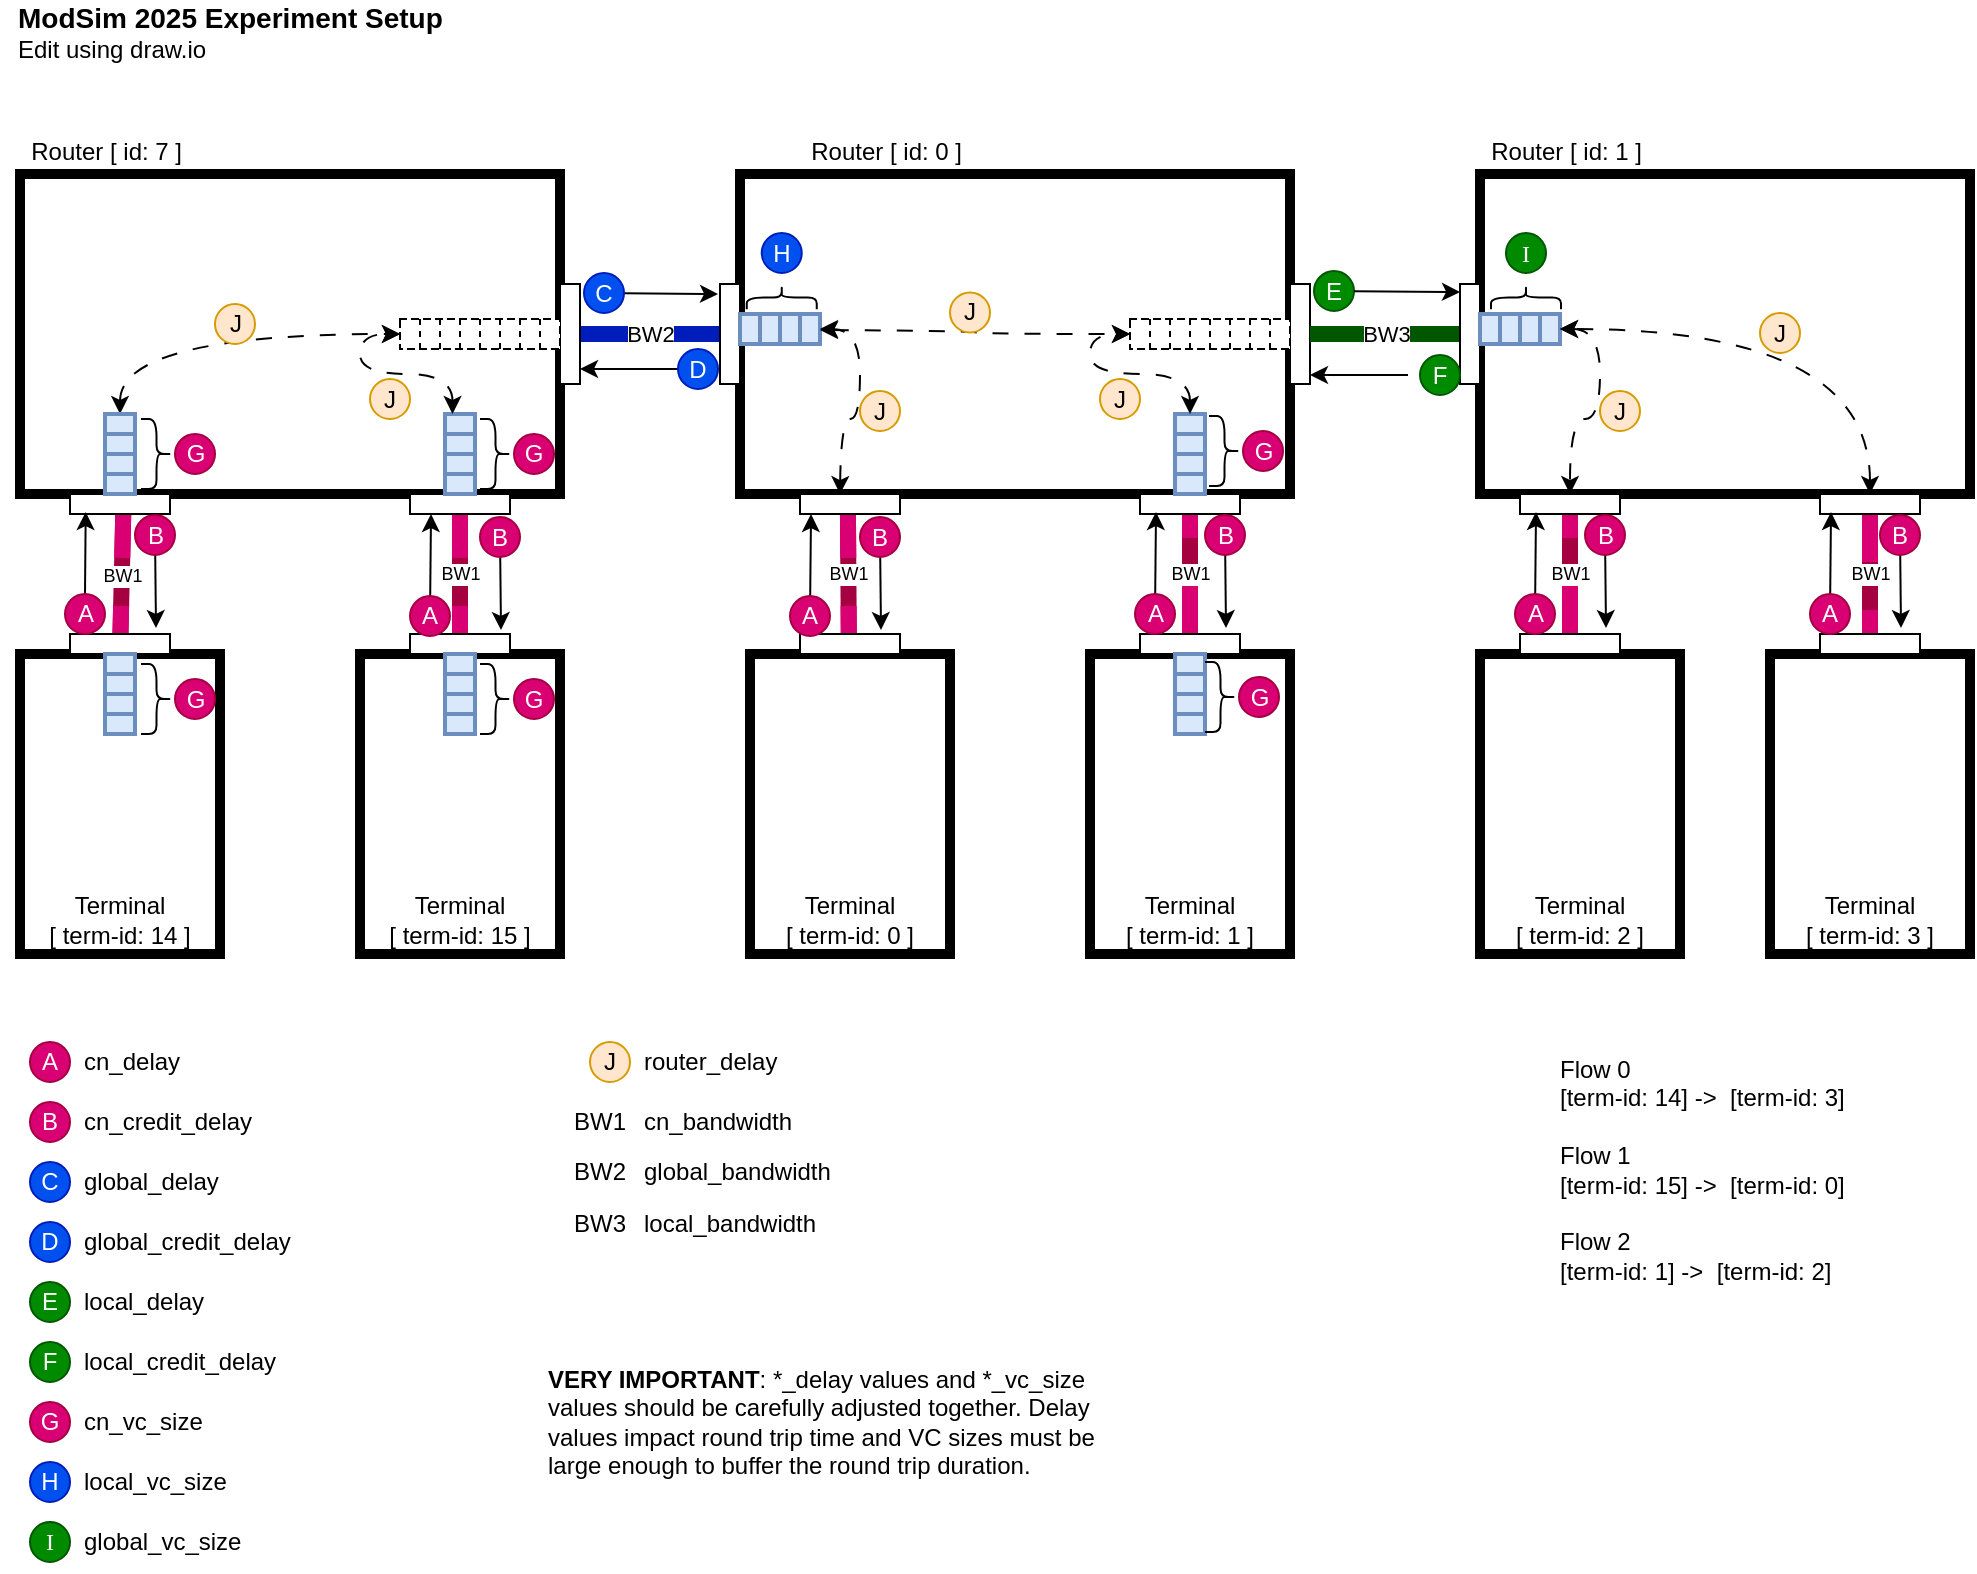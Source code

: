 <mxfile version="28.0.6">
  <diagram name="Page-1" id="5HNTrQkRalIt3rfy9fps">
    <mxGraphModel dx="1574" dy="987" grid="1" gridSize="10" guides="1" tooltips="1" connect="1" arrows="1" fold="1" page="1" pageScale="1" pageWidth="1100" pageHeight="850" math="0" shadow="0">
      <root>
        <mxCell id="0" />
        <mxCell id="1" parent="0" />
        <mxCell id="MDQ2Gq9n4eFnpE_oAw1Z-2" value="" style="rounded=0;whiteSpace=wrap;html=1;strokeWidth=5;" vertex="1" parent="1">
          <mxGeometry x="420" y="116" width="275" height="160" as="geometry" />
        </mxCell>
        <mxCell id="MDQ2Gq9n4eFnpE_oAw1Z-3" value="" style="rounded=0;whiteSpace=wrap;html=1;align=left;strokeWidth=5;" vertex="1" parent="1">
          <mxGeometry x="60" y="116" width="270" height="160" as="geometry" />
        </mxCell>
        <mxCell id="MDQ2Gq9n4eFnpE_oAw1Z-4" value="" style="rounded=0;whiteSpace=wrap;html=1;strokeWidth=5;" vertex="1" parent="1">
          <mxGeometry x="790" y="116" width="245" height="160" as="geometry" />
        </mxCell>
        <mxCell id="MDQ2Gq9n4eFnpE_oAw1Z-5" value="BW2" style="endArrow=none;html=1;rounded=0;exitX=1;exitY=0.5;exitDx=0;exitDy=0;entryX=0;entryY=0.5;entryDx=0;entryDy=0;strokeWidth=8;fillColor=#0050ef;strokeColor=#001DBC;" edge="1" parent="1" source="MDQ2Gq9n4eFnpE_oAw1Z-3" target="MDQ2Gq9n4eFnpE_oAw1Z-2">
          <mxGeometry width="50" height="50" relative="1" as="geometry">
            <mxPoint x="500" y="376" as="sourcePoint" />
            <mxPoint x="550" y="326" as="targetPoint" />
          </mxGeometry>
        </mxCell>
        <mxCell id="MDQ2Gq9n4eFnpE_oAw1Z-6" value="" style="endArrow=none;html=1;rounded=0;exitX=1;exitY=0.5;exitDx=0;exitDy=0;entryX=0;entryY=0.5;entryDx=0;entryDy=0;" edge="1" parent="1" source="MDQ2Gq9n4eFnpE_oAw1Z-45" target="MDQ2Gq9n4eFnpE_oAw1Z-4">
          <mxGeometry width="50" height="50" relative="1" as="geometry">
            <mxPoint x="680" y="206" as="sourcePoint" />
            <mxPoint x="800" y="206" as="targetPoint" />
          </mxGeometry>
        </mxCell>
        <mxCell id="MDQ2Gq9n4eFnpE_oAw1Z-15" value="BW1" style="rounded=0;orthogonalLoop=1;jettySize=auto;html=1;shape=wire;dashed=1;endArrow=none;endFill=0;entryX=0.192;entryY=1.004;entryDx=0;entryDy=0;entryPerimeter=0;exitX=0.5;exitY=0;exitDx=0;exitDy=0;fontSize=9;strokeWidth=8;fillColor=#d80073;strokeColor=#A50040;" edge="1" parent="1" source="MDQ2Gq9n4eFnpE_oAw1Z-8" target="MDQ2Gq9n4eFnpE_oAw1Z-3">
          <mxGeometry relative="1" as="geometry">
            <mxPoint x="140" y="336" as="sourcePoint" />
            <mxPoint x="150" y="296" as="targetPoint" />
          </mxGeometry>
        </mxCell>
        <mxCell id="MDQ2Gq9n4eFnpE_oAw1Z-8" value="Terminal&lt;div&gt;[ term-id: 14 ]&lt;/div&gt;" style="rounded=0;whiteSpace=wrap;html=1;verticalAlign=bottom;strokeWidth=5;" vertex="1" parent="1">
          <mxGeometry x="60" y="356" width="100" height="150" as="geometry" />
        </mxCell>
        <mxCell id="MDQ2Gq9n4eFnpE_oAw1Z-9" value="Terminal&lt;div&gt;[ term-id: 15 ]&lt;/div&gt;" style="rounded=0;whiteSpace=wrap;html=1;verticalAlign=bottom;strokeWidth=5;" vertex="1" parent="1">
          <mxGeometry x="230" y="356" width="100" height="150" as="geometry" />
        </mxCell>
        <mxCell id="MDQ2Gq9n4eFnpE_oAw1Z-10" value="Terminal&lt;div&gt;[ term-id: 0 ]&lt;/div&gt;" style="rounded=0;whiteSpace=wrap;html=1;verticalAlign=bottom;strokeWidth=5;" vertex="1" parent="1">
          <mxGeometry x="425" y="356" width="100" height="150" as="geometry" />
        </mxCell>
        <mxCell id="MDQ2Gq9n4eFnpE_oAw1Z-11" value="Terminal&lt;div&gt;[ term-id: 1 ]&lt;/div&gt;" style="rounded=0;whiteSpace=wrap;html=1;verticalAlign=bottom;strokeWidth=5;" vertex="1" parent="1">
          <mxGeometry x="595" y="356" width="100" height="150" as="geometry" />
        </mxCell>
        <mxCell id="MDQ2Gq9n4eFnpE_oAw1Z-12" value="Terminal&lt;div&gt;[ term-id: 2 ]&lt;/div&gt;" style="rounded=0;whiteSpace=wrap;html=1;verticalAlign=bottom;strokeWidth=5;" vertex="1" parent="1">
          <mxGeometry x="790" y="356" width="100" height="150" as="geometry" />
        </mxCell>
        <mxCell id="MDQ2Gq9n4eFnpE_oAw1Z-13" value="Terminal&lt;div&gt;[ term-id: 3 ]&lt;/div&gt;" style="rounded=0;whiteSpace=wrap;html=1;verticalAlign=bottom;strokeWidth=5;" vertex="1" parent="1">
          <mxGeometry x="935" y="356" width="100" height="150" as="geometry" />
        </mxCell>
        <mxCell id="MDQ2Gq9n4eFnpE_oAw1Z-16" value="BW1" style="rounded=0;orthogonalLoop=1;jettySize=auto;html=1;shape=wire;dashed=1;endArrow=none;endFill=0;exitX=0.5;exitY=0;exitDx=0;exitDy=0;fontSize=9;strokeWidth=8;fillColor=#d80073;strokeColor=#A50040;" edge="1" parent="1" source="MDQ2Gq9n4eFnpE_oAw1Z-9">
          <mxGeometry relative="1" as="geometry">
            <mxPoint x="280" y="398" as="sourcePoint" />
            <mxPoint x="280" y="276" as="targetPoint" />
          </mxGeometry>
        </mxCell>
        <mxCell id="MDQ2Gq9n4eFnpE_oAw1Z-17" value="BW1" style="rounded=0;orthogonalLoop=1;jettySize=auto;html=1;shape=wire;dashed=1;endArrow=none;endFill=0;entryX=0.196;entryY=1;entryDx=0;entryDy=0;entryPerimeter=0;fontSize=9;strokeWidth=8;fillColor=#d80073;strokeColor=#A50040;" edge="1" parent="1" source="MDQ2Gq9n4eFnpE_oAw1Z-10" target="MDQ2Gq9n4eFnpE_oAw1Z-2">
          <mxGeometry relative="1" as="geometry">
            <mxPoint x="290" y="376" as="sourcePoint" />
            <mxPoint x="290" y="296" as="targetPoint" />
          </mxGeometry>
        </mxCell>
        <mxCell id="MDQ2Gq9n4eFnpE_oAw1Z-18" value="BW1" style="rounded=0;orthogonalLoop=1;jettySize=auto;html=1;shape=wire;dashed=1;endArrow=none;endFill=0;entryX=0.5;entryY=1;entryDx=0;entryDy=0;exitX=0.5;exitY=0;exitDx=0;exitDy=0;fontSize=9;strokeWidth=8;fillColor=#d80073;strokeColor=#A50040;" edge="1" parent="1" source="MDQ2Gq9n4eFnpE_oAw1Z-29" target="MDQ2Gq9n4eFnpE_oAw1Z-35">
          <mxGeometry relative="1" as="geometry">
            <mxPoint x="531" y="376" as="sourcePoint" />
            <mxPoint x="530" y="296" as="targetPoint" />
          </mxGeometry>
        </mxCell>
        <mxCell id="MDQ2Gq9n4eFnpE_oAw1Z-19" value="BW1" style="rounded=0;orthogonalLoop=1;jettySize=auto;html=1;shape=wire;dashed=1;endArrow=none;endFill=0;entryX=0.5;entryY=1;entryDx=0;entryDy=0;exitX=0.5;exitY=0;exitDx=0;exitDy=0;fontSize=9;strokeWidth=8;fillColor=#d80073;strokeColor=#A50040;" edge="1" parent="1" source="MDQ2Gq9n4eFnpE_oAw1Z-30" target="MDQ2Gq9n4eFnpE_oAw1Z-40">
          <mxGeometry relative="1" as="geometry">
            <mxPoint x="721" y="406" as="sourcePoint" />
            <mxPoint x="720" y="326" as="targetPoint" />
          </mxGeometry>
        </mxCell>
        <mxCell id="MDQ2Gq9n4eFnpE_oAw1Z-23" value="Router [ id: 7 ]&amp;nbsp;" style="text;html=1;align=center;verticalAlign=middle;whiteSpace=wrap;rounded=0;" vertex="1" parent="1">
          <mxGeometry x="50" y="90" width="110" height="30" as="geometry" />
        </mxCell>
        <mxCell id="MDQ2Gq9n4eFnpE_oAw1Z-24" value="Router [ id: 0 ]&amp;nbsp;" style="text;html=1;align=center;verticalAlign=middle;whiteSpace=wrap;rounded=0;" vertex="1" parent="1">
          <mxGeometry x="440" y="90" width="110" height="30" as="geometry" />
        </mxCell>
        <mxCell id="MDQ2Gq9n4eFnpE_oAw1Z-25" value="Router [ id: 1 ]&amp;nbsp;" style="text;html=1;align=center;verticalAlign=middle;whiteSpace=wrap;rounded=0;" vertex="1" parent="1">
          <mxGeometry x="780" y="90" width="110" height="30" as="geometry" />
        </mxCell>
        <mxCell id="MDQ2Gq9n4eFnpE_oAw1Z-26" value="" style="rounded=0;whiteSpace=wrap;html=1;fontSize=9;" vertex="1" parent="1">
          <mxGeometry x="85" y="346" width="50" height="10" as="geometry" />
        </mxCell>
        <mxCell id="MDQ2Gq9n4eFnpE_oAw1Z-27" value="" style="rounded=0;whiteSpace=wrap;html=1;fontSize=9;" vertex="1" parent="1">
          <mxGeometry x="255" y="346" width="50" height="10" as="geometry" />
        </mxCell>
        <mxCell id="MDQ2Gq9n4eFnpE_oAw1Z-28" value="" style="rounded=0;whiteSpace=wrap;html=1;fontSize=9;" vertex="1" parent="1">
          <mxGeometry x="450" y="346" width="50" height="10" as="geometry" />
        </mxCell>
        <mxCell id="MDQ2Gq9n4eFnpE_oAw1Z-30" value="" style="rounded=0;whiteSpace=wrap;html=1;fontSize=9;" vertex="1" parent="1">
          <mxGeometry x="810" y="346" width="50" height="10" as="geometry" />
        </mxCell>
        <mxCell id="MDQ2Gq9n4eFnpE_oAw1Z-32" value="" style="rounded=0;whiteSpace=wrap;html=1;fontSize=9;" vertex="1" parent="1">
          <mxGeometry x="85" y="276" width="50" height="10" as="geometry" />
        </mxCell>
        <mxCell id="MDQ2Gq9n4eFnpE_oAw1Z-33" value="" style="rounded=0;whiteSpace=wrap;html=1;fontSize=9;" vertex="1" parent="1">
          <mxGeometry x="255" y="276" width="50" height="10" as="geometry" />
        </mxCell>
        <mxCell id="MDQ2Gq9n4eFnpE_oAw1Z-34" value="" style="rounded=0;whiteSpace=wrap;html=1;fontSize=9;" vertex="1" parent="1">
          <mxGeometry x="450" y="276" width="50" height="10" as="geometry" />
        </mxCell>
        <mxCell id="MDQ2Gq9n4eFnpE_oAw1Z-35" value="" style="rounded=0;whiteSpace=wrap;html=1;fontSize=9;" vertex="1" parent="1">
          <mxGeometry x="620" y="276" width="50" height="10" as="geometry" />
        </mxCell>
        <mxCell id="MDQ2Gq9n4eFnpE_oAw1Z-36" value="" style="rounded=0;whiteSpace=wrap;html=1;rotation=-90;fontSize=9;" vertex="1" parent="1">
          <mxGeometry x="310" y="191" width="50" height="10" as="geometry" />
        </mxCell>
        <mxCell id="MDQ2Gq9n4eFnpE_oAw1Z-38" value="" style="rounded=0;orthogonalLoop=1;jettySize=auto;html=1;shape=wire;dashed=1;endArrow=none;endFill=0;entryX=0.5;entryY=1;entryDx=0;entryDy=0;exitX=0.5;exitY=0;exitDx=0;exitDy=0;fontSize=9;verticalAlign=bottom;" edge="1" parent="1" source="MDQ2Gq9n4eFnpE_oAw1Z-11" target="MDQ2Gq9n4eFnpE_oAw1Z-29">
          <mxGeometry relative="1" as="geometry">
            <mxPoint x="645" y="356" as="sourcePoint" />
            <mxPoint x="645" y="276" as="targetPoint" />
          </mxGeometry>
        </mxCell>
        <mxCell id="MDQ2Gq9n4eFnpE_oAw1Z-29" value="" style="rounded=0;whiteSpace=wrap;html=1;fontSize=9;" vertex="1" parent="1">
          <mxGeometry x="620" y="346" width="50" height="10" as="geometry" />
        </mxCell>
        <mxCell id="MDQ2Gq9n4eFnpE_oAw1Z-39" value="BW1" style="rounded=0;orthogonalLoop=1;jettySize=auto;html=1;shape=wire;dashed=1;endArrow=none;endFill=0;entryX=0.5;entryY=0;entryDx=0;entryDy=0;exitX=0.5;exitY=1;exitDx=0;exitDy=0;fontSize=9;strokeWidth=8;fillColor=#d80073;strokeColor=#A50040;" edge="1" parent="1" source="MDQ2Gq9n4eFnpE_oAw1Z-41" target="MDQ2Gq9n4eFnpE_oAw1Z-31">
          <mxGeometry relative="1" as="geometry">
            <mxPoint x="985" y="275" as="sourcePoint" />
            <mxPoint x="985" y="356" as="targetPoint" />
          </mxGeometry>
        </mxCell>
        <mxCell id="MDQ2Gq9n4eFnpE_oAw1Z-31" value="" style="rounded=0;whiteSpace=wrap;html=1;fontSize=9;" vertex="1" parent="1">
          <mxGeometry x="960" y="346" width="50" height="10" as="geometry" />
        </mxCell>
        <mxCell id="MDQ2Gq9n4eFnpE_oAw1Z-40" value="" style="rounded=0;whiteSpace=wrap;html=1;fontSize=9;" vertex="1" parent="1">
          <mxGeometry x="810" y="276" width="50" height="10" as="geometry" />
        </mxCell>
        <mxCell id="MDQ2Gq9n4eFnpE_oAw1Z-41" value="" style="rounded=0;whiteSpace=wrap;html=1;fontSize=9;" vertex="1" parent="1">
          <mxGeometry x="960" y="276" width="50" height="10" as="geometry" />
        </mxCell>
        <mxCell id="MDQ2Gq9n4eFnpE_oAw1Z-43" value="" style="rounded=0;whiteSpace=wrap;html=1;rotation=-90;fontSize=9;" vertex="1" parent="1">
          <mxGeometry x="390" y="191" width="50" height="10" as="geometry" />
        </mxCell>
        <mxCell id="MDQ2Gq9n4eFnpE_oAw1Z-44" value="" style="rounded=0;whiteSpace=wrap;html=1;rotation=-90;fontSize=9;" vertex="1" parent="1">
          <mxGeometry x="675" y="191" width="50" height="10" as="geometry" />
        </mxCell>
        <mxCell id="MDQ2Gq9n4eFnpE_oAw1Z-46" value="BW3" style="endArrow=none;html=1;rounded=0;entryX=0.5;entryY=0;entryDx=0;entryDy=0;exitX=0.5;exitY=1;exitDx=0;exitDy=0;strokeWidth=8;fillColor=#008a00;strokeColor=#005700;" edge="1" parent="1" source="MDQ2Gq9n4eFnpE_oAw1Z-44" target="MDQ2Gq9n4eFnpE_oAw1Z-45">
          <mxGeometry width="50" height="50" relative="1" as="geometry">
            <mxPoint x="710" y="196" as="sourcePoint" />
            <mxPoint x="810" y="196" as="targetPoint" />
          </mxGeometry>
        </mxCell>
        <mxCell id="MDQ2Gq9n4eFnpE_oAw1Z-45" value="" style="rounded=0;whiteSpace=wrap;html=1;rotation=-90;fontSize=9;" vertex="1" parent="1">
          <mxGeometry x="760" y="191" width="50" height="10" as="geometry" />
        </mxCell>
        <mxCell id="MDQ2Gq9n4eFnpE_oAw1Z-60" value="" style="shape=table;startSize=0;container=1;collapsible=0;childLayout=tableLayout;fontSize=16;fillColor=#dae8fc;strokeColor=#6c8ebf;strokeWidth=2;swimlaneFillColor=#000000;" vertex="1" parent="1">
          <mxGeometry x="102.5" y="356" width="15" height="40" as="geometry" />
        </mxCell>
        <mxCell id="MDQ2Gq9n4eFnpE_oAw1Z-61" value="" style="shape=tableRow;horizontal=0;startSize=0;swimlaneHead=0;swimlaneBody=0;strokeColor=inherit;top=0;left=0;bottom=0;right=0;collapsible=0;dropTarget=0;fillColor=none;points=[[0,0.5],[1,0.5]];portConstraint=eastwest;fontSize=16;" vertex="1" parent="MDQ2Gq9n4eFnpE_oAw1Z-60">
          <mxGeometry width="15" height="10" as="geometry" />
        </mxCell>
        <mxCell id="MDQ2Gq9n4eFnpE_oAw1Z-62" value="" style="shape=partialRectangle;html=1;whiteSpace=wrap;connectable=0;strokeColor=inherit;overflow=hidden;fillColor=none;top=0;left=0;bottom=0;right=0;pointerEvents=1;fontSize=16;" vertex="1" parent="MDQ2Gq9n4eFnpE_oAw1Z-61">
          <mxGeometry width="15" height="10" as="geometry">
            <mxRectangle width="15" height="10" as="alternateBounds" />
          </mxGeometry>
        </mxCell>
        <mxCell id="MDQ2Gq9n4eFnpE_oAw1Z-65" value="" style="shape=tableRow;horizontal=0;startSize=0;swimlaneHead=0;swimlaneBody=0;strokeColor=inherit;top=0;left=0;bottom=0;right=0;collapsible=0;dropTarget=0;fillColor=none;points=[[0,0.5],[1,0.5]];portConstraint=eastwest;fontSize=16;" vertex="1" parent="MDQ2Gq9n4eFnpE_oAw1Z-60">
          <mxGeometry y="10" width="15" height="10" as="geometry" />
        </mxCell>
        <mxCell id="MDQ2Gq9n4eFnpE_oAw1Z-66" value="" style="shape=partialRectangle;html=1;whiteSpace=wrap;connectable=0;strokeColor=inherit;overflow=hidden;fillColor=none;top=0;left=0;bottom=0;right=0;pointerEvents=1;fontSize=16;" vertex="1" parent="MDQ2Gq9n4eFnpE_oAw1Z-65">
          <mxGeometry width="15" height="10" as="geometry">
            <mxRectangle width="15" height="10" as="alternateBounds" />
          </mxGeometry>
        </mxCell>
        <mxCell id="MDQ2Gq9n4eFnpE_oAw1Z-78" style="shape=tableRow;horizontal=0;startSize=0;swimlaneHead=0;swimlaneBody=0;strokeColor=inherit;top=0;left=0;bottom=0;right=0;collapsible=0;dropTarget=0;fillColor=none;points=[[0,0.5],[1,0.5]];portConstraint=eastwest;fontSize=16;" vertex="1" parent="MDQ2Gq9n4eFnpE_oAw1Z-60">
          <mxGeometry y="20" width="15" height="10" as="geometry" />
        </mxCell>
        <mxCell id="MDQ2Gq9n4eFnpE_oAw1Z-79" style="shape=partialRectangle;html=1;whiteSpace=wrap;connectable=0;strokeColor=inherit;overflow=hidden;fillColor=none;top=0;left=0;bottom=0;right=0;pointerEvents=1;fontSize=16;" vertex="1" parent="MDQ2Gq9n4eFnpE_oAw1Z-78">
          <mxGeometry width="15" height="10" as="geometry">
            <mxRectangle width="15" height="10" as="alternateBounds" />
          </mxGeometry>
        </mxCell>
        <mxCell id="MDQ2Gq9n4eFnpE_oAw1Z-76" style="shape=tableRow;horizontal=0;startSize=0;swimlaneHead=0;swimlaneBody=0;strokeColor=inherit;top=0;left=0;bottom=0;right=0;collapsible=0;dropTarget=0;fillColor=none;points=[[0,0.5],[1,0.5]];portConstraint=eastwest;fontSize=16;" vertex="1" parent="MDQ2Gq9n4eFnpE_oAw1Z-60">
          <mxGeometry y="30" width="15" height="10" as="geometry" />
        </mxCell>
        <mxCell id="MDQ2Gq9n4eFnpE_oAw1Z-77" style="shape=partialRectangle;html=1;whiteSpace=wrap;connectable=0;strokeColor=inherit;overflow=hidden;fillColor=none;top=0;left=0;bottom=0;right=0;pointerEvents=1;fontSize=16;" vertex="1" parent="MDQ2Gq9n4eFnpE_oAw1Z-76">
          <mxGeometry width="15" height="10" as="geometry">
            <mxRectangle width="15" height="10" as="alternateBounds" />
          </mxGeometry>
        </mxCell>
        <mxCell id="MDQ2Gq9n4eFnpE_oAw1Z-98" value="" style="shape=table;startSize=0;container=1;collapsible=0;childLayout=tableLayout;fontSize=16;fillColor=#dae8fc;strokeColor=#6c8ebf;strokeWidth=2;swimlaneFillColor=#000000;" vertex="1" parent="1">
          <mxGeometry x="637.5" y="356" width="15" height="40" as="geometry" />
        </mxCell>
        <mxCell id="MDQ2Gq9n4eFnpE_oAw1Z-99" value="" style="shape=tableRow;horizontal=0;startSize=0;swimlaneHead=0;swimlaneBody=0;strokeColor=inherit;top=0;left=0;bottom=0;right=0;collapsible=0;dropTarget=0;fillColor=none;points=[[0,0.5],[1,0.5]];portConstraint=eastwest;fontSize=16;" vertex="1" parent="MDQ2Gq9n4eFnpE_oAw1Z-98">
          <mxGeometry width="15" height="10" as="geometry" />
        </mxCell>
        <mxCell id="MDQ2Gq9n4eFnpE_oAw1Z-100" value="" style="shape=partialRectangle;html=1;whiteSpace=wrap;connectable=0;strokeColor=inherit;overflow=hidden;fillColor=none;top=0;left=0;bottom=0;right=0;pointerEvents=1;fontSize=16;" vertex="1" parent="MDQ2Gq9n4eFnpE_oAw1Z-99">
          <mxGeometry width="15" height="10" as="geometry">
            <mxRectangle width="15" height="10" as="alternateBounds" />
          </mxGeometry>
        </mxCell>
        <mxCell id="MDQ2Gq9n4eFnpE_oAw1Z-101" value="" style="shape=tableRow;horizontal=0;startSize=0;swimlaneHead=0;swimlaneBody=0;strokeColor=inherit;top=0;left=0;bottom=0;right=0;collapsible=0;dropTarget=0;fillColor=none;points=[[0,0.5],[1,0.5]];portConstraint=eastwest;fontSize=16;" vertex="1" parent="MDQ2Gq9n4eFnpE_oAw1Z-98">
          <mxGeometry y="10" width="15" height="10" as="geometry" />
        </mxCell>
        <mxCell id="MDQ2Gq9n4eFnpE_oAw1Z-102" value="" style="shape=partialRectangle;html=1;whiteSpace=wrap;connectable=0;strokeColor=inherit;overflow=hidden;fillColor=none;top=0;left=0;bottom=0;right=0;pointerEvents=1;fontSize=16;" vertex="1" parent="MDQ2Gq9n4eFnpE_oAw1Z-101">
          <mxGeometry width="15" height="10" as="geometry">
            <mxRectangle width="15" height="10" as="alternateBounds" />
          </mxGeometry>
        </mxCell>
        <mxCell id="MDQ2Gq9n4eFnpE_oAw1Z-103" style="shape=tableRow;horizontal=0;startSize=0;swimlaneHead=0;swimlaneBody=0;strokeColor=inherit;top=0;left=0;bottom=0;right=0;collapsible=0;dropTarget=0;fillColor=none;points=[[0,0.5],[1,0.5]];portConstraint=eastwest;fontSize=16;" vertex="1" parent="MDQ2Gq9n4eFnpE_oAw1Z-98">
          <mxGeometry y="20" width="15" height="10" as="geometry" />
        </mxCell>
        <mxCell id="MDQ2Gq9n4eFnpE_oAw1Z-104" style="shape=partialRectangle;html=1;whiteSpace=wrap;connectable=0;strokeColor=inherit;overflow=hidden;fillColor=none;top=0;left=0;bottom=0;right=0;pointerEvents=1;fontSize=16;" vertex="1" parent="MDQ2Gq9n4eFnpE_oAw1Z-103">
          <mxGeometry width="15" height="10" as="geometry">
            <mxRectangle width="15" height="10" as="alternateBounds" />
          </mxGeometry>
        </mxCell>
        <mxCell id="MDQ2Gq9n4eFnpE_oAw1Z-105" style="shape=tableRow;horizontal=0;startSize=0;swimlaneHead=0;swimlaneBody=0;strokeColor=inherit;top=0;left=0;bottom=0;right=0;collapsible=0;dropTarget=0;fillColor=none;points=[[0,0.5],[1,0.5]];portConstraint=eastwest;fontSize=16;" vertex="1" parent="MDQ2Gq9n4eFnpE_oAw1Z-98">
          <mxGeometry y="30" width="15" height="10" as="geometry" />
        </mxCell>
        <mxCell id="MDQ2Gq9n4eFnpE_oAw1Z-106" style="shape=partialRectangle;html=1;whiteSpace=wrap;connectable=0;strokeColor=inherit;overflow=hidden;fillColor=none;top=0;left=0;bottom=0;right=0;pointerEvents=1;fontSize=16;" vertex="1" parent="MDQ2Gq9n4eFnpE_oAw1Z-105">
          <mxGeometry width="15" height="10" as="geometry">
            <mxRectangle width="15" height="10" as="alternateBounds" />
          </mxGeometry>
        </mxCell>
        <mxCell id="MDQ2Gq9n4eFnpE_oAw1Z-305" style="edgeStyle=orthogonalEdgeStyle;rounded=0;orthogonalLoop=1;jettySize=auto;html=1;entryX=0;entryY=0.5;entryDx=0;entryDy=0;curved=1;startArrow=classic;startFill=1;dashed=1;dashPattern=8 8;" edge="1" parent="1" source="MDQ2Gq9n4eFnpE_oAw1Z-125" target="MDQ2Gq9n4eFnpE_oAw1Z-200">
          <mxGeometry relative="1" as="geometry" />
        </mxCell>
        <mxCell id="MDQ2Gq9n4eFnpE_oAw1Z-125" value="" style="shape=table;startSize=0;container=1;collapsible=0;childLayout=tableLayout;fontSize=16;fillColor=#dae8fc;strokeColor=#6c8ebf;strokeWidth=2;swimlaneFillColor=#000000;" vertex="1" parent="1">
          <mxGeometry x="102.5" y="236" width="15" height="40" as="geometry" />
        </mxCell>
        <mxCell id="MDQ2Gq9n4eFnpE_oAw1Z-126" value="" style="shape=tableRow;horizontal=0;startSize=0;swimlaneHead=0;swimlaneBody=0;strokeColor=inherit;top=0;left=0;bottom=0;right=0;collapsible=0;dropTarget=0;fillColor=none;points=[[0,0.5],[1,0.5]];portConstraint=eastwest;fontSize=16;" vertex="1" parent="MDQ2Gq9n4eFnpE_oAw1Z-125">
          <mxGeometry width="15" height="10" as="geometry" />
        </mxCell>
        <mxCell id="MDQ2Gq9n4eFnpE_oAw1Z-127" value="" style="shape=partialRectangle;html=1;whiteSpace=wrap;connectable=0;strokeColor=inherit;overflow=hidden;fillColor=none;top=0;left=0;bottom=0;right=0;pointerEvents=1;fontSize=16;" vertex="1" parent="MDQ2Gq9n4eFnpE_oAw1Z-126">
          <mxGeometry width="15" height="10" as="geometry">
            <mxRectangle width="15" height="10" as="alternateBounds" />
          </mxGeometry>
        </mxCell>
        <mxCell id="MDQ2Gq9n4eFnpE_oAw1Z-128" value="" style="shape=tableRow;horizontal=0;startSize=0;swimlaneHead=0;swimlaneBody=0;strokeColor=inherit;top=0;left=0;bottom=0;right=0;collapsible=0;dropTarget=0;fillColor=none;points=[[0,0.5],[1,0.5]];portConstraint=eastwest;fontSize=16;" vertex="1" parent="MDQ2Gq9n4eFnpE_oAw1Z-125">
          <mxGeometry y="10" width="15" height="10" as="geometry" />
        </mxCell>
        <mxCell id="MDQ2Gq9n4eFnpE_oAw1Z-129" value="" style="shape=partialRectangle;html=1;whiteSpace=wrap;connectable=0;strokeColor=inherit;overflow=hidden;fillColor=none;top=0;left=0;bottom=0;right=0;pointerEvents=1;fontSize=16;" vertex="1" parent="MDQ2Gq9n4eFnpE_oAw1Z-128">
          <mxGeometry width="15" height="10" as="geometry">
            <mxRectangle width="15" height="10" as="alternateBounds" />
          </mxGeometry>
        </mxCell>
        <mxCell id="MDQ2Gq9n4eFnpE_oAw1Z-130" style="shape=tableRow;horizontal=0;startSize=0;swimlaneHead=0;swimlaneBody=0;strokeColor=inherit;top=0;left=0;bottom=0;right=0;collapsible=0;dropTarget=0;fillColor=none;points=[[0,0.5],[1,0.5]];portConstraint=eastwest;fontSize=16;" vertex="1" parent="MDQ2Gq9n4eFnpE_oAw1Z-125">
          <mxGeometry y="20" width="15" height="10" as="geometry" />
        </mxCell>
        <mxCell id="MDQ2Gq9n4eFnpE_oAw1Z-131" style="shape=partialRectangle;html=1;whiteSpace=wrap;connectable=0;strokeColor=inherit;overflow=hidden;fillColor=none;top=0;left=0;bottom=0;right=0;pointerEvents=1;fontSize=16;" vertex="1" parent="MDQ2Gq9n4eFnpE_oAw1Z-130">
          <mxGeometry width="15" height="10" as="geometry">
            <mxRectangle width="15" height="10" as="alternateBounds" />
          </mxGeometry>
        </mxCell>
        <mxCell id="MDQ2Gq9n4eFnpE_oAw1Z-132" style="shape=tableRow;horizontal=0;startSize=0;swimlaneHead=0;swimlaneBody=0;strokeColor=inherit;top=0;left=0;bottom=0;right=0;collapsible=0;dropTarget=0;fillColor=none;points=[[0,0.5],[1,0.5]];portConstraint=eastwest;fontSize=16;" vertex="1" parent="MDQ2Gq9n4eFnpE_oAw1Z-125">
          <mxGeometry y="30" width="15" height="10" as="geometry" />
        </mxCell>
        <mxCell id="MDQ2Gq9n4eFnpE_oAw1Z-133" style="shape=partialRectangle;html=1;whiteSpace=wrap;connectable=0;strokeColor=inherit;overflow=hidden;fillColor=none;top=0;left=0;bottom=0;right=0;pointerEvents=1;fontSize=16;" vertex="1" parent="MDQ2Gq9n4eFnpE_oAw1Z-132">
          <mxGeometry width="15" height="10" as="geometry">
            <mxRectangle width="15" height="10" as="alternateBounds" />
          </mxGeometry>
        </mxCell>
        <mxCell id="MDQ2Gq9n4eFnpE_oAw1Z-134" value="" style="shape=table;startSize=0;container=1;collapsible=0;childLayout=tableLayout;fontSize=16;fillColor=#dae8fc;strokeColor=#6c8ebf;strokeWidth=2;swimlaneFillColor=#000000;" vertex="1" parent="1">
          <mxGeometry x="272.5" y="236" width="15" height="40" as="geometry" />
        </mxCell>
        <mxCell id="MDQ2Gq9n4eFnpE_oAw1Z-135" value="" style="shape=tableRow;horizontal=0;startSize=0;swimlaneHead=0;swimlaneBody=0;strokeColor=inherit;top=0;left=0;bottom=0;right=0;collapsible=0;dropTarget=0;fillColor=none;points=[[0,0.5],[1,0.5]];portConstraint=eastwest;fontSize=16;" vertex="1" parent="MDQ2Gq9n4eFnpE_oAw1Z-134">
          <mxGeometry width="15" height="10" as="geometry" />
        </mxCell>
        <mxCell id="MDQ2Gq9n4eFnpE_oAw1Z-136" value="" style="shape=partialRectangle;html=1;whiteSpace=wrap;connectable=0;strokeColor=inherit;overflow=hidden;fillColor=none;top=0;left=0;bottom=0;right=0;pointerEvents=1;fontSize=16;" vertex="1" parent="MDQ2Gq9n4eFnpE_oAw1Z-135">
          <mxGeometry width="15" height="10" as="geometry">
            <mxRectangle width="15" height="10" as="alternateBounds" />
          </mxGeometry>
        </mxCell>
        <mxCell id="MDQ2Gq9n4eFnpE_oAw1Z-137" value="" style="shape=tableRow;horizontal=0;startSize=0;swimlaneHead=0;swimlaneBody=0;strokeColor=inherit;top=0;left=0;bottom=0;right=0;collapsible=0;dropTarget=0;fillColor=none;points=[[0,0.5],[1,0.5]];portConstraint=eastwest;fontSize=16;" vertex="1" parent="MDQ2Gq9n4eFnpE_oAw1Z-134">
          <mxGeometry y="10" width="15" height="10" as="geometry" />
        </mxCell>
        <mxCell id="MDQ2Gq9n4eFnpE_oAw1Z-138" value="" style="shape=partialRectangle;html=1;whiteSpace=wrap;connectable=0;strokeColor=inherit;overflow=hidden;fillColor=none;top=0;left=0;bottom=0;right=0;pointerEvents=1;fontSize=16;" vertex="1" parent="MDQ2Gq9n4eFnpE_oAw1Z-137">
          <mxGeometry width="15" height="10" as="geometry">
            <mxRectangle width="15" height="10" as="alternateBounds" />
          </mxGeometry>
        </mxCell>
        <mxCell id="MDQ2Gq9n4eFnpE_oAw1Z-139" style="shape=tableRow;horizontal=0;startSize=0;swimlaneHead=0;swimlaneBody=0;strokeColor=inherit;top=0;left=0;bottom=0;right=0;collapsible=0;dropTarget=0;fillColor=none;points=[[0,0.5],[1,0.5]];portConstraint=eastwest;fontSize=16;" vertex="1" parent="MDQ2Gq9n4eFnpE_oAw1Z-134">
          <mxGeometry y="20" width="15" height="10" as="geometry" />
        </mxCell>
        <mxCell id="MDQ2Gq9n4eFnpE_oAw1Z-140" style="shape=partialRectangle;html=1;whiteSpace=wrap;connectable=0;strokeColor=inherit;overflow=hidden;fillColor=none;top=0;left=0;bottom=0;right=0;pointerEvents=1;fontSize=16;" vertex="1" parent="MDQ2Gq9n4eFnpE_oAw1Z-139">
          <mxGeometry width="15" height="10" as="geometry">
            <mxRectangle width="15" height="10" as="alternateBounds" />
          </mxGeometry>
        </mxCell>
        <mxCell id="MDQ2Gq9n4eFnpE_oAw1Z-141" style="shape=tableRow;horizontal=0;startSize=0;swimlaneHead=0;swimlaneBody=0;strokeColor=inherit;top=0;left=0;bottom=0;right=0;collapsible=0;dropTarget=0;fillColor=none;points=[[0,0.5],[1,0.5]];portConstraint=eastwest;fontSize=16;" vertex="1" parent="MDQ2Gq9n4eFnpE_oAw1Z-134">
          <mxGeometry y="30" width="15" height="10" as="geometry" />
        </mxCell>
        <mxCell id="MDQ2Gq9n4eFnpE_oAw1Z-142" style="shape=partialRectangle;html=1;whiteSpace=wrap;connectable=0;strokeColor=inherit;overflow=hidden;fillColor=none;top=0;left=0;bottom=0;right=0;pointerEvents=1;fontSize=16;" vertex="1" parent="MDQ2Gq9n4eFnpE_oAw1Z-141">
          <mxGeometry width="15" height="10" as="geometry">
            <mxRectangle width="15" height="10" as="alternateBounds" />
          </mxGeometry>
        </mxCell>
        <mxCell id="MDQ2Gq9n4eFnpE_oAw1Z-152" value="" style="shape=table;startSize=0;container=1;collapsible=0;childLayout=tableLayout;fontSize=16;fillColor=#dae8fc;strokeColor=#6c8ebf;strokeWidth=2;swimlaneFillColor=#000000;" vertex="1" parent="1">
          <mxGeometry x="637.5" y="236" width="15" height="40" as="geometry" />
        </mxCell>
        <mxCell id="MDQ2Gq9n4eFnpE_oAw1Z-153" value="" style="shape=tableRow;horizontal=0;startSize=0;swimlaneHead=0;swimlaneBody=0;strokeColor=inherit;top=0;left=0;bottom=0;right=0;collapsible=0;dropTarget=0;fillColor=none;points=[[0,0.5],[1,0.5]];portConstraint=eastwest;fontSize=16;" vertex="1" parent="MDQ2Gq9n4eFnpE_oAw1Z-152">
          <mxGeometry width="15" height="10" as="geometry" />
        </mxCell>
        <mxCell id="MDQ2Gq9n4eFnpE_oAw1Z-154" value="" style="shape=partialRectangle;html=1;whiteSpace=wrap;connectable=0;strokeColor=inherit;overflow=hidden;fillColor=none;top=0;left=0;bottom=0;right=0;pointerEvents=1;fontSize=16;" vertex="1" parent="MDQ2Gq9n4eFnpE_oAw1Z-153">
          <mxGeometry width="15" height="10" as="geometry">
            <mxRectangle width="15" height="10" as="alternateBounds" />
          </mxGeometry>
        </mxCell>
        <mxCell id="MDQ2Gq9n4eFnpE_oAw1Z-155" value="" style="shape=tableRow;horizontal=0;startSize=0;swimlaneHead=0;swimlaneBody=0;strokeColor=inherit;top=0;left=0;bottom=0;right=0;collapsible=0;dropTarget=0;fillColor=none;points=[[0,0.5],[1,0.5]];portConstraint=eastwest;fontSize=16;" vertex="1" parent="MDQ2Gq9n4eFnpE_oAw1Z-152">
          <mxGeometry y="10" width="15" height="10" as="geometry" />
        </mxCell>
        <mxCell id="MDQ2Gq9n4eFnpE_oAw1Z-156" value="" style="shape=partialRectangle;html=1;whiteSpace=wrap;connectable=0;strokeColor=inherit;overflow=hidden;fillColor=none;top=0;left=0;bottom=0;right=0;pointerEvents=1;fontSize=16;" vertex="1" parent="MDQ2Gq9n4eFnpE_oAw1Z-155">
          <mxGeometry width="15" height="10" as="geometry">
            <mxRectangle width="15" height="10" as="alternateBounds" />
          </mxGeometry>
        </mxCell>
        <mxCell id="MDQ2Gq9n4eFnpE_oAw1Z-157" style="shape=tableRow;horizontal=0;startSize=0;swimlaneHead=0;swimlaneBody=0;strokeColor=inherit;top=0;left=0;bottom=0;right=0;collapsible=0;dropTarget=0;fillColor=none;points=[[0,0.5],[1,0.5]];portConstraint=eastwest;fontSize=16;" vertex="1" parent="MDQ2Gq9n4eFnpE_oAw1Z-152">
          <mxGeometry y="20" width="15" height="10" as="geometry" />
        </mxCell>
        <mxCell id="MDQ2Gq9n4eFnpE_oAw1Z-158" style="shape=partialRectangle;html=1;whiteSpace=wrap;connectable=0;strokeColor=inherit;overflow=hidden;fillColor=none;top=0;left=0;bottom=0;right=0;pointerEvents=1;fontSize=16;" vertex="1" parent="MDQ2Gq9n4eFnpE_oAw1Z-157">
          <mxGeometry width="15" height="10" as="geometry">
            <mxRectangle width="15" height="10" as="alternateBounds" />
          </mxGeometry>
        </mxCell>
        <mxCell id="MDQ2Gq9n4eFnpE_oAw1Z-159" style="shape=tableRow;horizontal=0;startSize=0;swimlaneHead=0;swimlaneBody=0;strokeColor=inherit;top=0;left=0;bottom=0;right=0;collapsible=0;dropTarget=0;fillColor=none;points=[[0,0.5],[1,0.5]];portConstraint=eastwest;fontSize=16;" vertex="1" parent="MDQ2Gq9n4eFnpE_oAw1Z-152">
          <mxGeometry y="30" width="15" height="10" as="geometry" />
        </mxCell>
        <mxCell id="MDQ2Gq9n4eFnpE_oAw1Z-160" style="shape=partialRectangle;html=1;whiteSpace=wrap;connectable=0;strokeColor=inherit;overflow=hidden;fillColor=none;top=0;left=0;bottom=0;right=0;pointerEvents=1;fontSize=16;" vertex="1" parent="MDQ2Gq9n4eFnpE_oAw1Z-159">
          <mxGeometry width="15" height="10" as="geometry">
            <mxRectangle width="15" height="10" as="alternateBounds" />
          </mxGeometry>
        </mxCell>
        <mxCell id="MDQ2Gq9n4eFnpE_oAw1Z-179" value="" style="shape=table;startSize=0;container=1;collapsible=0;childLayout=tableLayout;fontSize=16;fillColor=#dae8fc;strokeColor=#6c8ebf;strokeWidth=2;swimlaneFillColor=#000000;" vertex="1" parent="1">
          <mxGeometry x="420" y="186" width="40" height="15" as="geometry" />
        </mxCell>
        <mxCell id="MDQ2Gq9n4eFnpE_oAw1Z-180" value="" style="shape=tableRow;horizontal=0;startSize=0;swimlaneHead=0;swimlaneBody=0;strokeColor=inherit;top=0;left=0;bottom=0;right=0;collapsible=0;dropTarget=0;fillColor=none;points=[[0,0.5],[1,0.5]];portConstraint=eastwest;fontSize=16;strokeWidth=2;swimlaneFillColor=#000000;" vertex="1" parent="MDQ2Gq9n4eFnpE_oAw1Z-179">
          <mxGeometry width="40" height="15" as="geometry" />
        </mxCell>
        <mxCell id="MDQ2Gq9n4eFnpE_oAw1Z-181" value="" style="shape=partialRectangle;html=1;whiteSpace=wrap;connectable=0;strokeColor=inherit;overflow=hidden;fillColor=none;top=0;left=0;bottom=0;right=0;pointerEvents=1;fontSize=16;strokeWidth=2;swimlaneFillColor=#000000;" vertex="1" parent="MDQ2Gq9n4eFnpE_oAw1Z-180">
          <mxGeometry width="10" height="15" as="geometry">
            <mxRectangle width="10" height="15" as="alternateBounds" />
          </mxGeometry>
        </mxCell>
        <mxCell id="MDQ2Gq9n4eFnpE_oAw1Z-188" style="shape=partialRectangle;html=1;whiteSpace=wrap;connectable=0;strokeColor=inherit;overflow=hidden;fillColor=none;top=0;left=0;bottom=0;right=0;pointerEvents=1;fontSize=16;strokeWidth=2;swimlaneFillColor=#000000;" vertex="1" parent="MDQ2Gq9n4eFnpE_oAw1Z-180">
          <mxGeometry x="10" width="10" height="15" as="geometry">
            <mxRectangle width="10" height="15" as="alternateBounds" />
          </mxGeometry>
        </mxCell>
        <mxCell id="MDQ2Gq9n4eFnpE_oAw1Z-189" style="shape=partialRectangle;html=1;whiteSpace=wrap;connectable=0;strokeColor=inherit;overflow=hidden;fillColor=none;top=0;left=0;bottom=0;right=0;pointerEvents=1;fontSize=16;strokeWidth=2;swimlaneFillColor=#000000;" vertex="1" parent="MDQ2Gq9n4eFnpE_oAw1Z-180">
          <mxGeometry x="20" width="10" height="15" as="geometry">
            <mxRectangle width="10" height="15" as="alternateBounds" />
          </mxGeometry>
        </mxCell>
        <mxCell id="MDQ2Gq9n4eFnpE_oAw1Z-190" style="shape=partialRectangle;html=1;whiteSpace=wrap;connectable=0;strokeColor=inherit;overflow=hidden;fillColor=none;top=0;left=0;bottom=0;right=0;pointerEvents=1;fontSize=16;strokeWidth=2;swimlaneFillColor=#000000;" vertex="1" parent="MDQ2Gq9n4eFnpE_oAw1Z-180">
          <mxGeometry x="30" width="10" height="15" as="geometry">
            <mxRectangle width="10" height="15" as="alternateBounds" />
          </mxGeometry>
        </mxCell>
        <mxCell id="MDQ2Gq9n4eFnpE_oAw1Z-199" value="" style="shape=table;startSize=0;container=1;collapsible=0;childLayout=tableLayout;fontSize=16;dashed=1;strokeWidth=1;" vertex="1" parent="1">
          <mxGeometry x="250" y="188.5" width="80" height="15" as="geometry" />
        </mxCell>
        <mxCell id="MDQ2Gq9n4eFnpE_oAw1Z-200" value="" style="shape=tableRow;horizontal=0;startSize=0;swimlaneHead=0;swimlaneBody=0;strokeColor=inherit;top=0;left=0;bottom=0;right=0;collapsible=0;dropTarget=0;fillColor=none;points=[[0,0.5],[1,0.5]];portConstraint=eastwest;fontSize=16;" vertex="1" parent="MDQ2Gq9n4eFnpE_oAw1Z-199">
          <mxGeometry width="80" height="15" as="geometry" />
        </mxCell>
        <mxCell id="MDQ2Gq9n4eFnpE_oAw1Z-208" style="shape=partialRectangle;html=1;whiteSpace=wrap;connectable=0;strokeColor=inherit;overflow=hidden;fillColor=none;top=0;left=0;bottom=0;right=0;pointerEvents=1;fontSize=16;" vertex="1" parent="MDQ2Gq9n4eFnpE_oAw1Z-200">
          <mxGeometry width="10" height="15" as="geometry">
            <mxRectangle width="10" height="15" as="alternateBounds" />
          </mxGeometry>
        </mxCell>
        <mxCell id="MDQ2Gq9n4eFnpE_oAw1Z-207" style="shape=partialRectangle;html=1;whiteSpace=wrap;connectable=0;strokeColor=inherit;overflow=hidden;fillColor=none;top=0;left=0;bottom=0;right=0;pointerEvents=1;fontSize=16;" vertex="1" parent="MDQ2Gq9n4eFnpE_oAw1Z-200">
          <mxGeometry x="10" width="10" height="15" as="geometry">
            <mxRectangle width="10" height="15" as="alternateBounds" />
          </mxGeometry>
        </mxCell>
        <mxCell id="MDQ2Gq9n4eFnpE_oAw1Z-206" style="shape=partialRectangle;html=1;whiteSpace=wrap;connectable=0;strokeColor=inherit;overflow=hidden;fillColor=none;top=0;left=0;bottom=0;right=0;pointerEvents=1;fontSize=16;" vertex="1" parent="MDQ2Gq9n4eFnpE_oAw1Z-200">
          <mxGeometry x="20" width="10" height="15" as="geometry">
            <mxRectangle width="10" height="15" as="alternateBounds" />
          </mxGeometry>
        </mxCell>
        <mxCell id="MDQ2Gq9n4eFnpE_oAw1Z-205" style="shape=partialRectangle;html=1;whiteSpace=wrap;connectable=0;strokeColor=inherit;overflow=hidden;fillColor=none;top=0;left=0;bottom=0;right=0;pointerEvents=1;fontSize=16;" vertex="1" parent="MDQ2Gq9n4eFnpE_oAw1Z-200">
          <mxGeometry x="30" width="10" height="15" as="geometry">
            <mxRectangle width="10" height="15" as="alternateBounds" />
          </mxGeometry>
        </mxCell>
        <mxCell id="MDQ2Gq9n4eFnpE_oAw1Z-201" value="" style="shape=partialRectangle;html=1;whiteSpace=wrap;connectable=0;strokeColor=inherit;overflow=hidden;fillColor=none;top=0;left=0;bottom=0;right=0;pointerEvents=1;fontSize=16;" vertex="1" parent="MDQ2Gq9n4eFnpE_oAw1Z-200">
          <mxGeometry x="40" width="10" height="15" as="geometry">
            <mxRectangle width="10" height="15" as="alternateBounds" />
          </mxGeometry>
        </mxCell>
        <mxCell id="MDQ2Gq9n4eFnpE_oAw1Z-202" style="shape=partialRectangle;html=1;whiteSpace=wrap;connectable=0;strokeColor=inherit;overflow=hidden;fillColor=none;top=0;left=0;bottom=0;right=0;pointerEvents=1;fontSize=16;" vertex="1" parent="MDQ2Gq9n4eFnpE_oAw1Z-200">
          <mxGeometry x="50" width="10" height="15" as="geometry">
            <mxRectangle width="10" height="15" as="alternateBounds" />
          </mxGeometry>
        </mxCell>
        <mxCell id="MDQ2Gq9n4eFnpE_oAw1Z-203" style="shape=partialRectangle;html=1;whiteSpace=wrap;connectable=0;strokeColor=inherit;overflow=hidden;fillColor=none;top=0;left=0;bottom=0;right=0;pointerEvents=1;fontSize=16;" vertex="1" parent="MDQ2Gq9n4eFnpE_oAw1Z-200">
          <mxGeometry x="60" width="10" height="15" as="geometry">
            <mxRectangle width="10" height="15" as="alternateBounds" />
          </mxGeometry>
        </mxCell>
        <mxCell id="MDQ2Gq9n4eFnpE_oAw1Z-204" style="shape=partialRectangle;html=1;whiteSpace=wrap;connectable=0;strokeColor=inherit;overflow=hidden;fillColor=none;top=0;left=0;bottom=0;right=0;pointerEvents=1;fontSize=16;" vertex="1" parent="MDQ2Gq9n4eFnpE_oAw1Z-200">
          <mxGeometry x="70" width="10" height="15" as="geometry">
            <mxRectangle width="10" height="15" as="alternateBounds" />
          </mxGeometry>
        </mxCell>
        <mxCell id="MDQ2Gq9n4eFnpE_oAw1Z-209" value="" style="shape=table;startSize=0;container=1;collapsible=0;childLayout=tableLayout;fontSize=16;dashed=1;strokeWidth=1;" vertex="1" parent="1">
          <mxGeometry x="615" y="188.5" width="80" height="15" as="geometry" />
        </mxCell>
        <mxCell id="MDQ2Gq9n4eFnpE_oAw1Z-210" value="" style="shape=tableRow;horizontal=0;startSize=0;swimlaneHead=0;swimlaneBody=0;strokeColor=inherit;top=0;left=0;bottom=0;right=0;collapsible=0;dropTarget=0;fillColor=none;points=[[0,0.5],[1,0.5]];portConstraint=eastwest;fontSize=16;" vertex="1" parent="MDQ2Gq9n4eFnpE_oAw1Z-209">
          <mxGeometry width="80" height="15" as="geometry" />
        </mxCell>
        <mxCell id="MDQ2Gq9n4eFnpE_oAw1Z-211" style="shape=partialRectangle;html=1;whiteSpace=wrap;connectable=0;strokeColor=inherit;overflow=hidden;fillColor=none;top=0;left=0;bottom=0;right=0;pointerEvents=1;fontSize=16;" vertex="1" parent="MDQ2Gq9n4eFnpE_oAw1Z-210">
          <mxGeometry width="10" height="15" as="geometry">
            <mxRectangle width="10" height="15" as="alternateBounds" />
          </mxGeometry>
        </mxCell>
        <mxCell id="MDQ2Gq9n4eFnpE_oAw1Z-212" style="shape=partialRectangle;html=1;whiteSpace=wrap;connectable=0;strokeColor=inherit;overflow=hidden;fillColor=none;top=0;left=0;bottom=0;right=0;pointerEvents=1;fontSize=16;" vertex="1" parent="MDQ2Gq9n4eFnpE_oAw1Z-210">
          <mxGeometry x="10" width="10" height="15" as="geometry">
            <mxRectangle width="10" height="15" as="alternateBounds" />
          </mxGeometry>
        </mxCell>
        <mxCell id="MDQ2Gq9n4eFnpE_oAw1Z-213" style="shape=partialRectangle;html=1;whiteSpace=wrap;connectable=0;strokeColor=inherit;overflow=hidden;fillColor=none;top=0;left=0;bottom=0;right=0;pointerEvents=1;fontSize=16;" vertex="1" parent="MDQ2Gq9n4eFnpE_oAw1Z-210">
          <mxGeometry x="20" width="10" height="15" as="geometry">
            <mxRectangle width="10" height="15" as="alternateBounds" />
          </mxGeometry>
        </mxCell>
        <mxCell id="MDQ2Gq9n4eFnpE_oAw1Z-214" style="shape=partialRectangle;html=1;whiteSpace=wrap;connectable=0;strokeColor=inherit;overflow=hidden;fillColor=none;top=0;left=0;bottom=0;right=0;pointerEvents=1;fontSize=16;" vertex="1" parent="MDQ2Gq9n4eFnpE_oAw1Z-210">
          <mxGeometry x="30" width="10" height="15" as="geometry">
            <mxRectangle width="10" height="15" as="alternateBounds" />
          </mxGeometry>
        </mxCell>
        <mxCell id="MDQ2Gq9n4eFnpE_oAw1Z-215" value="" style="shape=partialRectangle;html=1;whiteSpace=wrap;connectable=0;strokeColor=inherit;overflow=hidden;fillColor=none;top=0;left=0;bottom=0;right=0;pointerEvents=1;fontSize=16;" vertex="1" parent="MDQ2Gq9n4eFnpE_oAw1Z-210">
          <mxGeometry x="40" width="10" height="15" as="geometry">
            <mxRectangle width="10" height="15" as="alternateBounds" />
          </mxGeometry>
        </mxCell>
        <mxCell id="MDQ2Gq9n4eFnpE_oAw1Z-216" style="shape=partialRectangle;html=1;whiteSpace=wrap;connectable=0;strokeColor=inherit;overflow=hidden;fillColor=none;top=0;left=0;bottom=0;right=0;pointerEvents=1;fontSize=16;" vertex="1" parent="MDQ2Gq9n4eFnpE_oAw1Z-210">
          <mxGeometry x="50" width="10" height="15" as="geometry">
            <mxRectangle width="10" height="15" as="alternateBounds" />
          </mxGeometry>
        </mxCell>
        <mxCell id="MDQ2Gq9n4eFnpE_oAw1Z-217" style="shape=partialRectangle;html=1;whiteSpace=wrap;connectable=0;strokeColor=inherit;overflow=hidden;fillColor=none;top=0;left=0;bottom=0;right=0;pointerEvents=1;fontSize=16;" vertex="1" parent="MDQ2Gq9n4eFnpE_oAw1Z-210">
          <mxGeometry x="60" width="10" height="15" as="geometry">
            <mxRectangle width="10" height="15" as="alternateBounds" />
          </mxGeometry>
        </mxCell>
        <mxCell id="MDQ2Gq9n4eFnpE_oAw1Z-218" style="shape=partialRectangle;html=1;whiteSpace=wrap;connectable=0;strokeColor=inherit;overflow=hidden;fillColor=none;top=0;left=0;bottom=0;right=0;pointerEvents=1;fontSize=16;" vertex="1" parent="MDQ2Gq9n4eFnpE_oAw1Z-210">
          <mxGeometry x="70" width="10" height="15" as="geometry">
            <mxRectangle width="10" height="15" as="alternateBounds" />
          </mxGeometry>
        </mxCell>
        <mxCell id="MDQ2Gq9n4eFnpE_oAw1Z-219" value="" style="shape=table;startSize=0;container=1;collapsible=0;childLayout=tableLayout;fontSize=16;fillColor=#dae8fc;strokeColor=#6c8ebf;strokeWidth=2;swimlaneFillColor=#000000;" vertex="1" parent="1">
          <mxGeometry x="272.5" y="356" width="15" height="40" as="geometry" />
        </mxCell>
        <mxCell id="MDQ2Gq9n4eFnpE_oAw1Z-220" value="" style="shape=tableRow;horizontal=0;startSize=0;swimlaneHead=0;swimlaneBody=0;strokeColor=inherit;top=0;left=0;bottom=0;right=0;collapsible=0;dropTarget=0;fillColor=none;points=[[0,0.5],[1,0.5]];portConstraint=eastwest;fontSize=16;" vertex="1" parent="MDQ2Gq9n4eFnpE_oAw1Z-219">
          <mxGeometry width="15" height="10" as="geometry" />
        </mxCell>
        <mxCell id="MDQ2Gq9n4eFnpE_oAw1Z-221" value="" style="shape=partialRectangle;html=1;whiteSpace=wrap;connectable=0;strokeColor=inherit;overflow=hidden;fillColor=none;top=0;left=0;bottom=0;right=0;pointerEvents=1;fontSize=16;" vertex="1" parent="MDQ2Gq9n4eFnpE_oAw1Z-220">
          <mxGeometry width="15" height="10" as="geometry">
            <mxRectangle width="15" height="10" as="alternateBounds" />
          </mxGeometry>
        </mxCell>
        <mxCell id="MDQ2Gq9n4eFnpE_oAw1Z-222" value="" style="shape=tableRow;horizontal=0;startSize=0;swimlaneHead=0;swimlaneBody=0;strokeColor=inherit;top=0;left=0;bottom=0;right=0;collapsible=0;dropTarget=0;fillColor=none;points=[[0,0.5],[1,0.5]];portConstraint=eastwest;fontSize=16;" vertex="1" parent="MDQ2Gq9n4eFnpE_oAw1Z-219">
          <mxGeometry y="10" width="15" height="10" as="geometry" />
        </mxCell>
        <mxCell id="MDQ2Gq9n4eFnpE_oAw1Z-223" value="" style="shape=partialRectangle;html=1;whiteSpace=wrap;connectable=0;strokeColor=inherit;overflow=hidden;fillColor=none;top=0;left=0;bottom=0;right=0;pointerEvents=1;fontSize=16;" vertex="1" parent="MDQ2Gq9n4eFnpE_oAw1Z-222">
          <mxGeometry width="15" height="10" as="geometry">
            <mxRectangle width="15" height="10" as="alternateBounds" />
          </mxGeometry>
        </mxCell>
        <mxCell id="MDQ2Gq9n4eFnpE_oAw1Z-224" style="shape=tableRow;horizontal=0;startSize=0;swimlaneHead=0;swimlaneBody=0;strokeColor=inherit;top=0;left=0;bottom=0;right=0;collapsible=0;dropTarget=0;fillColor=none;points=[[0,0.5],[1,0.5]];portConstraint=eastwest;fontSize=16;" vertex="1" parent="MDQ2Gq9n4eFnpE_oAw1Z-219">
          <mxGeometry y="20" width="15" height="10" as="geometry" />
        </mxCell>
        <mxCell id="MDQ2Gq9n4eFnpE_oAw1Z-225" style="shape=partialRectangle;html=1;whiteSpace=wrap;connectable=0;strokeColor=inherit;overflow=hidden;fillColor=none;top=0;left=0;bottom=0;right=0;pointerEvents=1;fontSize=16;" vertex="1" parent="MDQ2Gq9n4eFnpE_oAw1Z-224">
          <mxGeometry width="15" height="10" as="geometry">
            <mxRectangle width="15" height="10" as="alternateBounds" />
          </mxGeometry>
        </mxCell>
        <mxCell id="MDQ2Gq9n4eFnpE_oAw1Z-226" style="shape=tableRow;horizontal=0;startSize=0;swimlaneHead=0;swimlaneBody=0;strokeColor=inherit;top=0;left=0;bottom=0;right=0;collapsible=0;dropTarget=0;fillColor=none;points=[[0,0.5],[1,0.5]];portConstraint=eastwest;fontSize=16;" vertex="1" parent="MDQ2Gq9n4eFnpE_oAw1Z-219">
          <mxGeometry y="30" width="15" height="10" as="geometry" />
        </mxCell>
        <mxCell id="MDQ2Gq9n4eFnpE_oAw1Z-227" style="shape=partialRectangle;html=1;whiteSpace=wrap;connectable=0;strokeColor=inherit;overflow=hidden;fillColor=none;top=0;left=0;bottom=0;right=0;pointerEvents=1;fontSize=16;" vertex="1" parent="MDQ2Gq9n4eFnpE_oAw1Z-226">
          <mxGeometry width="15" height="10" as="geometry">
            <mxRectangle width="15" height="10" as="alternateBounds" />
          </mxGeometry>
        </mxCell>
        <mxCell id="MDQ2Gq9n4eFnpE_oAw1Z-228" value="" style="shape=table;startSize=0;container=1;collapsible=0;childLayout=tableLayout;fontSize=16;fillColor=#dae8fc;strokeColor=#6c8ebf;strokeWidth=2;swimlaneFillColor=#000000;" vertex="1" parent="1">
          <mxGeometry x="790" y="186" width="40" height="15" as="geometry" />
        </mxCell>
        <mxCell id="MDQ2Gq9n4eFnpE_oAw1Z-229" value="" style="shape=tableRow;horizontal=0;startSize=0;swimlaneHead=0;swimlaneBody=0;strokeColor=inherit;top=0;left=0;bottom=0;right=0;collapsible=0;dropTarget=0;fillColor=none;points=[[0,0.5],[1,0.5]];portConstraint=eastwest;fontSize=16;" vertex="1" parent="MDQ2Gq9n4eFnpE_oAw1Z-228">
          <mxGeometry width="40" height="15" as="geometry" />
        </mxCell>
        <mxCell id="MDQ2Gq9n4eFnpE_oAw1Z-230" value="" style="shape=partialRectangle;html=1;whiteSpace=wrap;connectable=0;strokeColor=inherit;overflow=hidden;fillColor=none;top=0;left=0;bottom=0;right=0;pointerEvents=1;fontSize=16;" vertex="1" parent="MDQ2Gq9n4eFnpE_oAw1Z-229">
          <mxGeometry width="10" height="15" as="geometry">
            <mxRectangle width="10" height="15" as="alternateBounds" />
          </mxGeometry>
        </mxCell>
        <mxCell id="MDQ2Gq9n4eFnpE_oAw1Z-231" style="shape=partialRectangle;html=1;whiteSpace=wrap;connectable=0;strokeColor=inherit;overflow=hidden;fillColor=none;top=0;left=0;bottom=0;right=0;pointerEvents=1;fontSize=16;" vertex="1" parent="MDQ2Gq9n4eFnpE_oAw1Z-229">
          <mxGeometry x="10" width="10" height="15" as="geometry">
            <mxRectangle width="10" height="15" as="alternateBounds" />
          </mxGeometry>
        </mxCell>
        <mxCell id="MDQ2Gq9n4eFnpE_oAw1Z-232" style="shape=partialRectangle;html=1;whiteSpace=wrap;connectable=0;strokeColor=inherit;overflow=hidden;fillColor=none;top=0;left=0;bottom=0;right=0;pointerEvents=1;fontSize=16;" vertex="1" parent="MDQ2Gq9n4eFnpE_oAw1Z-229">
          <mxGeometry x="20" width="10" height="15" as="geometry">
            <mxRectangle width="10" height="15" as="alternateBounds" />
          </mxGeometry>
        </mxCell>
        <mxCell id="MDQ2Gq9n4eFnpE_oAw1Z-233" style="shape=partialRectangle;html=1;whiteSpace=wrap;connectable=0;strokeColor=inherit;overflow=hidden;fillColor=none;top=0;left=0;bottom=0;right=0;pointerEvents=1;fontSize=16;" vertex="1" parent="MDQ2Gq9n4eFnpE_oAw1Z-229">
          <mxGeometry x="30" width="10" height="15" as="geometry">
            <mxRectangle width="10" height="15" as="alternateBounds" />
          </mxGeometry>
        </mxCell>
        <mxCell id="MDQ2Gq9n4eFnpE_oAw1Z-237" value="" style="rounded=0;orthogonalLoop=1;jettySize=auto;html=1;entryX=0.157;entryY=0.9;entryDx=0;entryDy=0;entryPerimeter=0;" edge="1" parent="1" source="MDQ2Gq9n4eFnpE_oAw1Z-236" target="MDQ2Gq9n4eFnpE_oAw1Z-32">
          <mxGeometry relative="1" as="geometry" />
        </mxCell>
        <mxCell id="MDQ2Gq9n4eFnpE_oAw1Z-236" value="A" style="ellipse;whiteSpace=wrap;html=1;aspect=fixed;fillColor=#d80073;fontColor=#ffffff;strokeColor=#A50040;" vertex="1" parent="1">
          <mxGeometry x="82.5" y="326" width="20" height="20" as="geometry" />
        </mxCell>
        <mxCell id="MDQ2Gq9n4eFnpE_oAw1Z-238" value="" style="rounded=0;orthogonalLoop=1;jettySize=auto;html=1;" edge="1" parent="1" source="MDQ2Gq9n4eFnpE_oAw1Z-239">
          <mxGeometry relative="1" as="geometry">
            <mxPoint x="128" y="343" as="targetPoint" />
          </mxGeometry>
        </mxCell>
        <mxCell id="MDQ2Gq9n4eFnpE_oAw1Z-239" value="B" style="ellipse;whiteSpace=wrap;html=1;aspect=fixed;fillColor=#d80073;fontColor=#ffffff;strokeColor=#A50040;" vertex="1" parent="1">
          <mxGeometry x="117.5" y="286.5" width="20" height="20" as="geometry" />
        </mxCell>
        <mxCell id="MDQ2Gq9n4eFnpE_oAw1Z-240" value="" style="rounded=0;orthogonalLoop=1;jettySize=auto;html=1;entryX=0.157;entryY=0.9;entryDx=0;entryDy=0;entryPerimeter=0;" edge="1" parent="1" source="MDQ2Gq9n4eFnpE_oAw1Z-241">
          <mxGeometry relative="1" as="geometry">
            <mxPoint x="265.5" y="286" as="targetPoint" />
          </mxGeometry>
        </mxCell>
        <mxCell id="MDQ2Gq9n4eFnpE_oAw1Z-241" value="A" style="ellipse;whiteSpace=wrap;html=1;aspect=fixed;fillColor=#d80073;fontColor=#ffffff;strokeColor=#A50040;" vertex="1" parent="1">
          <mxGeometry x="255" y="327" width="20" height="20" as="geometry" />
        </mxCell>
        <mxCell id="MDQ2Gq9n4eFnpE_oAw1Z-242" value="" style="rounded=0;orthogonalLoop=1;jettySize=auto;html=1;" edge="1" parent="1" source="MDQ2Gq9n4eFnpE_oAw1Z-243">
          <mxGeometry relative="1" as="geometry">
            <mxPoint x="300.5" y="344" as="targetPoint" />
          </mxGeometry>
        </mxCell>
        <mxCell id="MDQ2Gq9n4eFnpE_oAw1Z-243" value="B" style="ellipse;whiteSpace=wrap;html=1;aspect=fixed;fillColor=#d80073;fontColor=#ffffff;strokeColor=#A50040;" vertex="1" parent="1">
          <mxGeometry x="290" y="287.5" width="20" height="20" as="geometry" />
        </mxCell>
        <mxCell id="MDQ2Gq9n4eFnpE_oAw1Z-244" value="" style="rounded=0;orthogonalLoop=1;jettySize=auto;html=1;entryX=0.157;entryY=0.9;entryDx=0;entryDy=0;entryPerimeter=0;" edge="1" parent="1" source="MDQ2Gq9n4eFnpE_oAw1Z-245">
          <mxGeometry relative="1" as="geometry">
            <mxPoint x="455.5" y="286" as="targetPoint" />
          </mxGeometry>
        </mxCell>
        <mxCell id="MDQ2Gq9n4eFnpE_oAw1Z-245" value="A" style="ellipse;whiteSpace=wrap;html=1;aspect=fixed;fillColor=#d80073;fontColor=#ffffff;strokeColor=#A50040;" vertex="1" parent="1">
          <mxGeometry x="445" y="327" width="20" height="20" as="geometry" />
        </mxCell>
        <mxCell id="MDQ2Gq9n4eFnpE_oAw1Z-246" value="" style="rounded=0;orthogonalLoop=1;jettySize=auto;html=1;" edge="1" parent="1" source="MDQ2Gq9n4eFnpE_oAw1Z-247">
          <mxGeometry relative="1" as="geometry">
            <mxPoint x="490.5" y="344" as="targetPoint" />
          </mxGeometry>
        </mxCell>
        <mxCell id="MDQ2Gq9n4eFnpE_oAw1Z-247" value="B" style="ellipse;whiteSpace=wrap;html=1;aspect=fixed;fillColor=#d80073;fontColor=#ffffff;strokeColor=#A50040;" vertex="1" parent="1">
          <mxGeometry x="480" y="287.5" width="20" height="20" as="geometry" />
        </mxCell>
        <mxCell id="MDQ2Gq9n4eFnpE_oAw1Z-248" value="" style="rounded=0;orthogonalLoop=1;jettySize=auto;html=1;entryX=0.157;entryY=0.9;entryDx=0;entryDy=0;entryPerimeter=0;" edge="1" parent="1" source="MDQ2Gq9n4eFnpE_oAw1Z-249">
          <mxGeometry relative="1" as="geometry">
            <mxPoint x="628" y="285" as="targetPoint" />
          </mxGeometry>
        </mxCell>
        <mxCell id="MDQ2Gq9n4eFnpE_oAw1Z-249" value="A" style="ellipse;whiteSpace=wrap;html=1;aspect=fixed;fillColor=#d80073;fontColor=#ffffff;strokeColor=#A50040;" vertex="1" parent="1">
          <mxGeometry x="617.5" y="326" width="20" height="20" as="geometry" />
        </mxCell>
        <mxCell id="MDQ2Gq9n4eFnpE_oAw1Z-250" value="" style="rounded=0;orthogonalLoop=1;jettySize=auto;html=1;" edge="1" parent="1" source="MDQ2Gq9n4eFnpE_oAw1Z-251">
          <mxGeometry relative="1" as="geometry">
            <mxPoint x="663" y="343" as="targetPoint" />
          </mxGeometry>
        </mxCell>
        <mxCell id="MDQ2Gq9n4eFnpE_oAw1Z-251" value="B" style="ellipse;whiteSpace=wrap;html=1;aspect=fixed;fillColor=#d80073;fontColor=#ffffff;strokeColor=#A50040;" vertex="1" parent="1">
          <mxGeometry x="652.5" y="286.5" width="20" height="20" as="geometry" />
        </mxCell>
        <mxCell id="MDQ2Gq9n4eFnpE_oAw1Z-252" value="" style="rounded=0;orthogonalLoop=1;jettySize=auto;html=1;entryX=0.157;entryY=0.9;entryDx=0;entryDy=0;entryPerimeter=0;" edge="1" parent="1" source="MDQ2Gq9n4eFnpE_oAw1Z-253">
          <mxGeometry relative="1" as="geometry">
            <mxPoint x="818" y="285" as="targetPoint" />
          </mxGeometry>
        </mxCell>
        <mxCell id="MDQ2Gq9n4eFnpE_oAw1Z-253" value="A" style="ellipse;whiteSpace=wrap;html=1;aspect=fixed;fillColor=#d80073;fontColor=#ffffff;strokeColor=#A50040;" vertex="1" parent="1">
          <mxGeometry x="807.5" y="326" width="20" height="20" as="geometry" />
        </mxCell>
        <mxCell id="MDQ2Gq9n4eFnpE_oAw1Z-254" value="" style="rounded=0;orthogonalLoop=1;jettySize=auto;html=1;" edge="1" parent="1" source="MDQ2Gq9n4eFnpE_oAw1Z-255">
          <mxGeometry relative="1" as="geometry">
            <mxPoint x="853" y="343" as="targetPoint" />
          </mxGeometry>
        </mxCell>
        <mxCell id="MDQ2Gq9n4eFnpE_oAw1Z-255" value="B" style="ellipse;whiteSpace=wrap;html=1;aspect=fixed;fillColor=#d80073;fontColor=#ffffff;strokeColor=#A50040;" vertex="1" parent="1">
          <mxGeometry x="842.5" y="286.5" width="20" height="20" as="geometry" />
        </mxCell>
        <mxCell id="MDQ2Gq9n4eFnpE_oAw1Z-256" value="" style="rounded=0;orthogonalLoop=1;jettySize=auto;html=1;entryX=0.157;entryY=0.9;entryDx=0;entryDy=0;entryPerimeter=0;" edge="1" parent="1" source="MDQ2Gq9n4eFnpE_oAw1Z-257">
          <mxGeometry relative="1" as="geometry">
            <mxPoint x="965.5" y="285" as="targetPoint" />
          </mxGeometry>
        </mxCell>
        <mxCell id="MDQ2Gq9n4eFnpE_oAw1Z-257" value="A" style="ellipse;whiteSpace=wrap;html=1;aspect=fixed;fillColor=#d80073;fontColor=#ffffff;strokeColor=#A50040;" vertex="1" parent="1">
          <mxGeometry x="955" y="326" width="20" height="20" as="geometry" />
        </mxCell>
        <mxCell id="MDQ2Gq9n4eFnpE_oAw1Z-258" value="" style="rounded=0;orthogonalLoop=1;jettySize=auto;html=1;" edge="1" parent="1" source="MDQ2Gq9n4eFnpE_oAw1Z-259">
          <mxGeometry relative="1" as="geometry">
            <mxPoint x="1000.5" y="343" as="targetPoint" />
          </mxGeometry>
        </mxCell>
        <mxCell id="MDQ2Gq9n4eFnpE_oAw1Z-259" value="B" style="ellipse;whiteSpace=wrap;html=1;aspect=fixed;fillColor=#d80073;fontColor=#ffffff;strokeColor=#A50040;" vertex="1" parent="1">
          <mxGeometry x="990" y="286.5" width="20" height="20" as="geometry" />
        </mxCell>
        <mxCell id="MDQ2Gq9n4eFnpE_oAw1Z-262" value="" style="rounded=0;orthogonalLoop=1;jettySize=auto;html=1;" edge="1" parent="1" source="MDQ2Gq9n4eFnpE_oAw1Z-263">
          <mxGeometry relative="1" as="geometry">
            <mxPoint x="409" y="176" as="targetPoint" />
          </mxGeometry>
        </mxCell>
        <mxCell id="MDQ2Gq9n4eFnpE_oAw1Z-265" value="" style="rounded=0;orthogonalLoop=1;jettySize=auto;html=1;entryX=0.157;entryY=0.9;entryDx=0;entryDy=0;entryPerimeter=0;" edge="1" parent="1">
          <mxGeometry relative="1" as="geometry">
            <mxPoint x="705" y="216.5" as="targetPoint" />
            <mxPoint x="754" y="216.5" as="sourcePoint" />
          </mxGeometry>
        </mxCell>
        <mxCell id="MDQ2Gq9n4eFnpE_oAw1Z-266" value="F" style="ellipse;whiteSpace=wrap;html=1;aspect=fixed;fillColor=#008a00;fontColor=#ffffff;strokeColor=#005700;rotation=0;" vertex="1" parent="1">
          <mxGeometry x="760" y="206.5" width="20" height="20" as="geometry" />
        </mxCell>
        <mxCell id="MDQ2Gq9n4eFnpE_oAw1Z-267" value="E" style="ellipse;whiteSpace=wrap;html=1;aspect=fixed;fillColor=#008a00;fontColor=#ffffff;strokeColor=#005700;rotation=0;direction=west;" vertex="1" parent="1">
          <mxGeometry x="707" y="164.5" width="20" height="20" as="geometry" />
        </mxCell>
        <mxCell id="MDQ2Gq9n4eFnpE_oAw1Z-268" value="" style="rounded=0;orthogonalLoop=1;jettySize=auto;html=1;" edge="1" parent="1" source="MDQ2Gq9n4eFnpE_oAw1Z-267">
          <mxGeometry relative="1" as="geometry">
            <mxPoint x="780" y="175" as="targetPoint" />
          </mxGeometry>
        </mxCell>
        <mxCell id="MDQ2Gq9n4eFnpE_oAw1Z-260" value="" style="rounded=0;orthogonalLoop=1;jettySize=auto;html=1;entryX=0.157;entryY=0.9;entryDx=0;entryDy=0;entryPerimeter=0;" edge="1" parent="1" source="MDQ2Gq9n4eFnpE_oAw1Z-261">
          <mxGeometry relative="1" as="geometry">
            <mxPoint x="340" y="213.5" as="targetPoint" />
          </mxGeometry>
        </mxCell>
        <mxCell id="MDQ2Gq9n4eFnpE_oAw1Z-261" value="D" style="ellipse;whiteSpace=wrap;html=1;aspect=fixed;fillColor=#0050ef;fontColor=#ffffff;strokeColor=#001DBC;rotation=0;" vertex="1" parent="1">
          <mxGeometry x="389" y="203.5" width="20" height="20" as="geometry" />
        </mxCell>
        <mxCell id="MDQ2Gq9n4eFnpE_oAw1Z-263" value="C" style="ellipse;whiteSpace=wrap;html=1;aspect=fixed;fillColor=#0050ef;fontColor=#ffffff;strokeColor=#001DBC;rotation=0;" vertex="1" parent="1">
          <mxGeometry x="342" y="165.5" width="20" height="20" as="geometry" />
        </mxCell>
        <mxCell id="MDQ2Gq9n4eFnpE_oAw1Z-271" value="" style="shape=curlyBracket;whiteSpace=wrap;html=1;rounded=1;flipH=1;labelPosition=right;verticalLabelPosition=middle;align=left;verticalAlign=middle;" vertex="1" parent="1">
          <mxGeometry x="120.5" y="361" width="15.5" height="35" as="geometry" />
        </mxCell>
        <mxCell id="MDQ2Gq9n4eFnpE_oAw1Z-272" value="G" style="ellipse;whiteSpace=wrap;html=1;aspect=fixed;fillColor=#d80073;fontColor=#ffffff;strokeColor=#A50040;" vertex="1" parent="1">
          <mxGeometry x="137.5" y="368.5" width="20" height="20" as="geometry" />
        </mxCell>
        <mxCell id="MDQ2Gq9n4eFnpE_oAw1Z-274" value="" style="shape=curlyBracket;whiteSpace=wrap;html=1;rounded=1;flipH=1;labelPosition=right;verticalLabelPosition=middle;align=left;verticalAlign=middle;" vertex="1" parent="1">
          <mxGeometry x="290" y="361" width="15.5" height="35" as="geometry" />
        </mxCell>
        <mxCell id="MDQ2Gq9n4eFnpE_oAw1Z-275" value="G" style="ellipse;whiteSpace=wrap;html=1;aspect=fixed;fillColor=#d80073;fontColor=#ffffff;strokeColor=#A50040;" vertex="1" parent="1">
          <mxGeometry x="307" y="368.5" width="20" height="20" as="geometry" />
        </mxCell>
        <mxCell id="MDQ2Gq9n4eFnpE_oAw1Z-278" value="" style="shape=curlyBracket;whiteSpace=wrap;html=1;rounded=1;flipH=1;labelPosition=right;verticalLabelPosition=middle;align=left;verticalAlign=middle;" vertex="1" parent="1">
          <mxGeometry x="652.5" y="360" width="15.5" height="35" as="geometry" />
        </mxCell>
        <mxCell id="MDQ2Gq9n4eFnpE_oAw1Z-279" value="G" style="ellipse;whiteSpace=wrap;html=1;aspect=fixed;fillColor=#d80073;fontColor=#ffffff;strokeColor=#A50040;" vertex="1" parent="1">
          <mxGeometry x="669.5" y="367.5" width="20" height="20" as="geometry" />
        </mxCell>
        <mxCell id="MDQ2Gq9n4eFnpE_oAw1Z-284" value="" style="shape=curlyBracket;whiteSpace=wrap;html=1;rounded=1;flipH=1;labelPosition=right;verticalLabelPosition=middle;align=left;verticalAlign=middle;" vertex="1" parent="1">
          <mxGeometry x="120.5" y="238.5" width="15.5" height="35" as="geometry" />
        </mxCell>
        <mxCell id="MDQ2Gq9n4eFnpE_oAw1Z-285" value="G" style="ellipse;whiteSpace=wrap;html=1;aspect=fixed;fillColor=#d80073;fontColor=#ffffff;strokeColor=#A50040;" vertex="1" parent="1">
          <mxGeometry x="137.5" y="246" width="20" height="20" as="geometry" />
        </mxCell>
        <mxCell id="MDQ2Gq9n4eFnpE_oAw1Z-288" value="" style="shape=curlyBracket;whiteSpace=wrap;html=1;rounded=1;flipH=1;labelPosition=right;verticalLabelPosition=middle;align=left;verticalAlign=middle;" vertex="1" parent="1">
          <mxGeometry x="290" y="238.5" width="15.5" height="35" as="geometry" />
        </mxCell>
        <mxCell id="MDQ2Gq9n4eFnpE_oAw1Z-289" value="G" style="ellipse;whiteSpace=wrap;html=1;aspect=fixed;fillColor=#d80073;fontColor=#ffffff;strokeColor=#A50040;" vertex="1" parent="1">
          <mxGeometry x="307" y="246" width="20" height="20" as="geometry" />
        </mxCell>
        <mxCell id="MDQ2Gq9n4eFnpE_oAw1Z-290" value="" style="shape=curlyBracket;whiteSpace=wrap;html=1;rounded=1;flipH=1;labelPosition=right;verticalLabelPosition=middle;align=left;verticalAlign=middle;" vertex="1" parent="1">
          <mxGeometry x="654.5" y="237" width="15.5" height="35" as="geometry" />
        </mxCell>
        <mxCell id="MDQ2Gq9n4eFnpE_oAw1Z-291" value="G" style="ellipse;whiteSpace=wrap;html=1;aspect=fixed;fillColor=#d80073;fontColor=#ffffff;strokeColor=#A50040;" vertex="1" parent="1">
          <mxGeometry x="671.5" y="244.5" width="20" height="20" as="geometry" />
        </mxCell>
        <mxCell id="MDQ2Gq9n4eFnpE_oAw1Z-295" value="" style="shape=curlyBracket;whiteSpace=wrap;html=1;rounded=1;flipH=1;labelPosition=right;verticalLabelPosition=middle;align=left;verticalAlign=middle;rotation=-90;" vertex="1" parent="1">
          <mxGeometry x="435" y="160.25" width="11.75" height="35" as="geometry" />
        </mxCell>
        <mxCell id="MDQ2Gq9n4eFnpE_oAw1Z-296" value="H" style="ellipse;whiteSpace=wrap;html=1;aspect=fixed;fillColor=#0050ef;fontColor=#ffffff;strokeColor=#001DBC;" vertex="1" parent="1">
          <mxGeometry x="430.87" y="145.5" width="20" height="20" as="geometry" />
        </mxCell>
        <mxCell id="MDQ2Gq9n4eFnpE_oAw1Z-303" value="" style="shape=curlyBracket;whiteSpace=wrap;html=1;rounded=1;flipH=1;labelPosition=right;verticalLabelPosition=middle;align=left;verticalAlign=middle;rotation=-90;" vertex="1" parent="1">
          <mxGeometry x="807.13" y="160.25" width="11.75" height="35" as="geometry" />
        </mxCell>
        <mxCell id="MDQ2Gq9n4eFnpE_oAw1Z-304" value="I" style="ellipse;whiteSpace=wrap;html=1;aspect=fixed;fillColor=#008a00;fontColor=#ffffff;strokeColor=#005700;fontFamily=Times New Roman;" vertex="1" parent="1">
          <mxGeometry x="803" y="145.5" width="20" height="20" as="geometry" />
        </mxCell>
        <mxCell id="MDQ2Gq9n4eFnpE_oAw1Z-306" value="J" style="ellipse;whiteSpace=wrap;html=1;aspect=fixed;fillColor=#ffe6cc;strokeColor=#d79b00;" vertex="1" parent="1">
          <mxGeometry x="157.5" y="181" width="20" height="20" as="geometry" />
        </mxCell>
        <mxCell id="MDQ2Gq9n4eFnpE_oAw1Z-308" style="edgeStyle=orthogonalEdgeStyle;rounded=0;orthogonalLoop=1;jettySize=auto;html=1;curved=1;startArrow=classic;startFill=1;dashed=1;dashPattern=8 8;exitX=0.25;exitY=0;exitDx=0;exitDy=0;entryX=0;entryY=0.5;entryDx=0;entryDy=0;" edge="1" parent="1" source="MDQ2Gq9n4eFnpE_oAw1Z-134" target="MDQ2Gq9n4eFnpE_oAw1Z-200">
          <mxGeometry relative="1" as="geometry">
            <mxPoint x="150" y="261" as="sourcePoint" />
            <mxPoint x="240" y="196" as="targetPoint" />
          </mxGeometry>
        </mxCell>
        <mxCell id="MDQ2Gq9n4eFnpE_oAw1Z-309" value="J" style="ellipse;whiteSpace=wrap;html=1;aspect=fixed;fillColor=#ffe6cc;strokeColor=#d79b00;" vertex="1" parent="1">
          <mxGeometry x="235" y="218.5" width="20" height="20" as="geometry" />
        </mxCell>
        <mxCell id="MDQ2Gq9n4eFnpE_oAw1Z-310" style="edgeStyle=orthogonalEdgeStyle;rounded=0;orthogonalLoop=1;jettySize=auto;html=1;entryX=1;entryY=0.5;entryDx=0;entryDy=0;curved=1;startArrow=classic;startFill=1;dashed=1;dashPattern=8 8;" edge="1" parent="1" target="MDQ2Gq9n4eFnpE_oAw1Z-180">
          <mxGeometry relative="1" as="geometry">
            <mxPoint x="470" y="276" as="sourcePoint" />
            <mxPoint x="550" y="331" as="targetPoint" />
          </mxGeometry>
        </mxCell>
        <mxCell id="MDQ2Gq9n4eFnpE_oAw1Z-311" value="J" style="ellipse;whiteSpace=wrap;html=1;aspect=fixed;fillColor=#ffe6cc;strokeColor=#d79b00;" vertex="1" parent="1">
          <mxGeometry x="480" y="224.5" width="20" height="20" as="geometry" />
        </mxCell>
        <mxCell id="MDQ2Gq9n4eFnpE_oAw1Z-312" style="edgeStyle=orthogonalEdgeStyle;rounded=0;orthogonalLoop=1;jettySize=auto;html=1;curved=1;startArrow=classic;startFill=1;dashed=1;dashPattern=8 8;entryX=0;entryY=0.5;entryDx=0;entryDy=0;" edge="1" parent="1" target="MDQ2Gq9n4eFnpE_oAw1Z-209">
          <mxGeometry relative="1" as="geometry">
            <mxPoint x="460" y="194" as="sourcePoint" />
            <mxPoint x="470" y="196" as="targetPoint" />
          </mxGeometry>
        </mxCell>
        <mxCell id="MDQ2Gq9n4eFnpE_oAw1Z-313" value="J" style="ellipse;whiteSpace=wrap;html=1;aspect=fixed;fillColor=#ffe6cc;strokeColor=#d79b00;" vertex="1" parent="1">
          <mxGeometry x="600" y="218.5" width="20" height="20" as="geometry" />
        </mxCell>
        <mxCell id="MDQ2Gq9n4eFnpE_oAw1Z-314" style="edgeStyle=orthogonalEdgeStyle;rounded=0;orthogonalLoop=1;jettySize=auto;html=1;curved=1;startArrow=classic;startFill=1;dashed=1;dashPattern=8 8;exitX=0.5;exitY=0;exitDx=0;exitDy=0;" edge="1" parent="1" source="MDQ2Gq9n4eFnpE_oAw1Z-152" target="MDQ2Gq9n4eFnpE_oAw1Z-210">
          <mxGeometry relative="1" as="geometry">
            <mxPoint x="530" y="298" as="sourcePoint" />
            <mxPoint x="520" y="216" as="targetPoint" />
          </mxGeometry>
        </mxCell>
        <mxCell id="MDQ2Gq9n4eFnpE_oAw1Z-315" value="J" style="ellipse;whiteSpace=wrap;html=1;aspect=fixed;fillColor=#ffe6cc;strokeColor=#d79b00;" vertex="1" parent="1">
          <mxGeometry x="525" y="175.25" width="20" height="20" as="geometry" />
        </mxCell>
        <mxCell id="MDQ2Gq9n4eFnpE_oAw1Z-316" style="edgeStyle=orthogonalEdgeStyle;rounded=0;orthogonalLoop=1;jettySize=auto;html=1;curved=1;startArrow=classic;startFill=1;dashed=1;dashPattern=8 8;exitX=1;exitY=0.5;exitDx=0;exitDy=0;entryX=0.5;entryY=0;entryDx=0;entryDy=0;" edge="1" parent="1" source="MDQ2Gq9n4eFnpE_oAw1Z-228" target="MDQ2Gq9n4eFnpE_oAw1Z-40">
          <mxGeometry relative="1" as="geometry">
            <mxPoint x="650" y="256" as="sourcePoint" />
            <mxPoint x="910" y="336" as="targetPoint" />
          </mxGeometry>
        </mxCell>
        <mxCell id="MDQ2Gq9n4eFnpE_oAw1Z-317" value="J" style="ellipse;whiteSpace=wrap;html=1;aspect=fixed;fillColor=#ffe6cc;strokeColor=#d79b00;" vertex="1" parent="1">
          <mxGeometry x="850" y="224.5" width="20" height="20" as="geometry" />
        </mxCell>
        <mxCell id="MDQ2Gq9n4eFnpE_oAw1Z-318" style="edgeStyle=orthogonalEdgeStyle;rounded=0;orthogonalLoop=1;jettySize=auto;html=1;curved=1;startArrow=classic;startFill=1;dashed=1;dashPattern=8 8;exitX=0.5;exitY=0;exitDx=0;exitDy=0;entryX=1;entryY=0.5;entryDx=0;entryDy=0;" edge="1" parent="1" source="MDQ2Gq9n4eFnpE_oAw1Z-41" target="MDQ2Gq9n4eFnpE_oAw1Z-229">
          <mxGeometry relative="1" as="geometry">
            <mxPoint x="850" y="196" as="sourcePoint" />
            <mxPoint x="930" y="296" as="targetPoint" />
          </mxGeometry>
        </mxCell>
        <mxCell id="MDQ2Gq9n4eFnpE_oAw1Z-319" value="J" style="ellipse;whiteSpace=wrap;html=1;aspect=fixed;fillColor=#ffe6cc;strokeColor=#d79b00;" vertex="1" parent="1">
          <mxGeometry x="930" y="185.5" width="20" height="20" as="geometry" />
        </mxCell>
        <mxCell id="MDQ2Gq9n4eFnpE_oAw1Z-320" value="A" style="ellipse;whiteSpace=wrap;html=1;aspect=fixed;fillColor=#d80073;fontColor=#ffffff;strokeColor=#A50040;" vertex="1" parent="1">
          <mxGeometry x="65" y="550" width="20" height="20" as="geometry" />
        </mxCell>
        <mxCell id="MDQ2Gq9n4eFnpE_oAw1Z-321" value="B" style="ellipse;whiteSpace=wrap;html=1;aspect=fixed;fillColor=#d80073;fontColor=#ffffff;strokeColor=#A50040;" vertex="1" parent="1">
          <mxGeometry x="65" y="580" width="20" height="20" as="geometry" />
        </mxCell>
        <mxCell id="MDQ2Gq9n4eFnpE_oAw1Z-322" value="C" style="ellipse;whiteSpace=wrap;html=1;aspect=fixed;fillColor=#0050ef;fontColor=#ffffff;strokeColor=#001DBC;" vertex="1" parent="1">
          <mxGeometry x="65" y="610" width="20" height="20" as="geometry" />
        </mxCell>
        <mxCell id="MDQ2Gq9n4eFnpE_oAw1Z-323" value="D" style="ellipse;whiteSpace=wrap;html=1;aspect=fixed;fillColor=#0050ef;fontColor=#ffffff;strokeColor=#001DBC;" vertex="1" parent="1">
          <mxGeometry x="65" y="640" width="20" height="20" as="geometry" />
        </mxCell>
        <mxCell id="MDQ2Gq9n4eFnpE_oAw1Z-324" value="E" style="ellipse;whiteSpace=wrap;html=1;aspect=fixed;fillColor=#008a00;fontColor=#ffffff;strokeColor=#005700;" vertex="1" parent="1">
          <mxGeometry x="65" y="670" width="20" height="20" as="geometry" />
        </mxCell>
        <mxCell id="MDQ2Gq9n4eFnpE_oAw1Z-325" value="F" style="ellipse;whiteSpace=wrap;html=1;aspect=fixed;fillColor=#008a00;fontColor=#ffffff;strokeColor=#005700;" vertex="1" parent="1">
          <mxGeometry x="65" y="700" width="20" height="20" as="geometry" />
        </mxCell>
        <mxCell id="MDQ2Gq9n4eFnpE_oAw1Z-326" value="G" style="ellipse;whiteSpace=wrap;html=1;aspect=fixed;fillColor=#d80073;fontColor=#ffffff;strokeColor=#A50040;" vertex="1" parent="1">
          <mxGeometry x="65" y="730" width="20" height="20" as="geometry" />
        </mxCell>
        <mxCell id="MDQ2Gq9n4eFnpE_oAw1Z-327" value="H" style="ellipse;whiteSpace=wrap;html=1;aspect=fixed;fillColor=#0050ef;fontColor=#ffffff;strokeColor=#001DBC;" vertex="1" parent="1">
          <mxGeometry x="65" y="760" width="20" height="20" as="geometry" />
        </mxCell>
        <mxCell id="MDQ2Gq9n4eFnpE_oAw1Z-329" value="J" style="ellipse;whiteSpace=wrap;html=1;aspect=fixed;fillColor=#ffe6cc;strokeColor=#d79b00;" vertex="1" parent="1">
          <mxGeometry x="345" y="550" width="20" height="20" as="geometry" />
        </mxCell>
        <mxCell id="MDQ2Gq9n4eFnpE_oAw1Z-330" value="cn_delay" style="text;html=1;align=left;verticalAlign=middle;whiteSpace=wrap;rounded=0;" vertex="1" parent="1">
          <mxGeometry x="90" y="545" width="60" height="30" as="geometry" />
        </mxCell>
        <mxCell id="MDQ2Gq9n4eFnpE_oAw1Z-331" value="cn_credit_delay" style="text;html=1;align=left;verticalAlign=middle;whiteSpace=wrap;rounded=0;" vertex="1" parent="1">
          <mxGeometry x="90" y="575" width="60" height="30" as="geometry" />
        </mxCell>
        <mxCell id="MDQ2Gq9n4eFnpE_oAw1Z-332" value="global_delay" style="text;html=1;align=left;verticalAlign=middle;whiteSpace=wrap;rounded=0;" vertex="1" parent="1">
          <mxGeometry x="90" y="605" width="60" height="30" as="geometry" />
        </mxCell>
        <mxCell id="MDQ2Gq9n4eFnpE_oAw1Z-333" value="local_vc_size" style="text;html=1;align=left;verticalAlign=middle;whiteSpace=wrap;rounded=0;" vertex="1" parent="1">
          <mxGeometry x="90" y="755" width="60" height="30" as="geometry" />
        </mxCell>
        <mxCell id="MDQ2Gq9n4eFnpE_oAw1Z-334" value="local_credit_delay" style="text;html=1;align=left;verticalAlign=middle;whiteSpace=wrap;rounded=0;" vertex="1" parent="1">
          <mxGeometry x="90" y="695" width="60" height="30" as="geometry" />
        </mxCell>
        <mxCell id="MDQ2Gq9n4eFnpE_oAw1Z-335" value="local_delay" style="text;html=1;align=left;verticalAlign=middle;whiteSpace=wrap;rounded=0;" vertex="1" parent="1">
          <mxGeometry x="90" y="665" width="60" height="30" as="geometry" />
        </mxCell>
        <mxCell id="MDQ2Gq9n4eFnpE_oAw1Z-336" value="cn_vc_size" style="text;html=1;align=left;verticalAlign=middle;whiteSpace=wrap;rounded=0;" vertex="1" parent="1">
          <mxGeometry x="90" y="725" width="60" height="30" as="geometry" />
        </mxCell>
        <mxCell id="MDQ2Gq9n4eFnpE_oAw1Z-337" value="global_credit_delay" style="text;html=1;align=left;verticalAlign=middle;whiteSpace=wrap;rounded=0;" vertex="1" parent="1">
          <mxGeometry x="90" y="635" width="60" height="30" as="geometry" />
        </mxCell>
        <mxCell id="MDQ2Gq9n4eFnpE_oAw1Z-338" value="I" style="ellipse;whiteSpace=wrap;html=1;aspect=fixed;fillColor=#008a00;fontColor=#ffffff;strokeColor=#005700;fontFamily=Times New Roman;" vertex="1" parent="1">
          <mxGeometry x="65" y="790" width="20" height="20" as="geometry" />
        </mxCell>
        <mxCell id="MDQ2Gq9n4eFnpE_oAw1Z-339" value="global_vc_size" style="text;html=1;align=left;verticalAlign=middle;whiteSpace=wrap;rounded=0;" vertex="1" parent="1">
          <mxGeometry x="90" y="785" width="60" height="30" as="geometry" />
        </mxCell>
        <mxCell id="MDQ2Gq9n4eFnpE_oAw1Z-340" value="router_delay" style="text;html=1;align=left;verticalAlign=middle;whiteSpace=wrap;rounded=0;" vertex="1" parent="1">
          <mxGeometry x="370" y="545" width="60" height="30" as="geometry" />
        </mxCell>
        <mxCell id="MDQ2Gq9n4eFnpE_oAw1Z-341" value="cn_bandwidth" style="text;html=1;align=left;verticalAlign=middle;whiteSpace=wrap;rounded=0;" vertex="1" parent="1">
          <mxGeometry x="370" y="575" width="60" height="30" as="geometry" />
        </mxCell>
        <mxCell id="MDQ2Gq9n4eFnpE_oAw1Z-342" value="BW1" style="text;html=1;align=right;verticalAlign=middle;whiteSpace=wrap;rounded=0;" vertex="1" parent="1">
          <mxGeometry x="305" y="575" width="60" height="30" as="geometry" />
        </mxCell>
        <mxCell id="MDQ2Gq9n4eFnpE_oAw1Z-343" value="global_bandwidth" style="text;html=1;align=left;verticalAlign=middle;whiteSpace=wrap;rounded=0;" vertex="1" parent="1">
          <mxGeometry x="370" y="600" width="60" height="30" as="geometry" />
        </mxCell>
        <mxCell id="MDQ2Gq9n4eFnpE_oAw1Z-344" value="BW2" style="text;html=1;align=right;verticalAlign=middle;whiteSpace=wrap;rounded=0;" vertex="1" parent="1">
          <mxGeometry x="305" y="600" width="60" height="30" as="geometry" />
        </mxCell>
        <mxCell id="MDQ2Gq9n4eFnpE_oAw1Z-345" value="local_bandwidth" style="text;html=1;align=left;verticalAlign=middle;whiteSpace=wrap;rounded=0;" vertex="1" parent="1">
          <mxGeometry x="370" y="626" width="60" height="30" as="geometry" />
        </mxCell>
        <mxCell id="MDQ2Gq9n4eFnpE_oAw1Z-346" value="BW3" style="text;html=1;align=right;verticalAlign=middle;whiteSpace=wrap;rounded=0;" vertex="1" parent="1">
          <mxGeometry x="305" y="626" width="60" height="30" as="geometry" />
        </mxCell>
        <mxCell id="MDQ2Gq9n4eFnpE_oAw1Z-347" value="Flow 0&lt;div&gt;[term-id: 14] -&amp;gt;&amp;nbsp;&amp;nbsp;&lt;span style=&quot;background-color: transparent; color: light-dark(rgb(0, 0, 0), rgb(255, 255, 255));&quot;&gt;[term-id: 3]&lt;/span&gt;&lt;span style=&quot;background-color: transparent; color: light-dark(rgb(0, 0, 0), rgb(255, 255, 255));&quot;&gt;&amp;nbsp;&lt;/span&gt;&lt;/div&gt;&lt;div&gt;&lt;span style=&quot;background-color: transparent; color: light-dark(rgb(0, 0, 0), rgb(255, 255, 255));&quot;&gt;&lt;br&gt;&lt;/span&gt;&lt;/div&gt;&lt;div&gt;Flow 1&lt;div&gt;[term-id: 15] -&amp;gt;&amp;nbsp;&amp;nbsp;&lt;span style=&quot;background-color: transparent; color: light-dark(rgb(0, 0, 0), rgb(255, 255, 255));&quot;&gt;[term-id: 0]&lt;/span&gt;&lt;span style=&quot;background-color: transparent; color: light-dark(rgb(0, 0, 0), rgb(255, 255, 255));&quot;&gt;&amp;nbsp;&lt;/span&gt;&lt;/div&gt;&lt;/div&gt;&lt;div&gt;&lt;span style=&quot;background-color: transparent; color: light-dark(rgb(0, 0, 0), rgb(255, 255, 255));&quot;&gt;&lt;br&gt;&lt;/span&gt;&lt;/div&gt;&lt;div&gt;Flow 2&lt;div&gt;[term-id: 1] -&amp;gt;&amp;nbsp;&amp;nbsp;&lt;span style=&quot;background-color: transparent; color: light-dark(rgb(0, 0, 0), rgb(255, 255, 255));&quot;&gt;[term-id: 2]&lt;/span&gt;&lt;span style=&quot;background-color: transparent; color: light-dark(rgb(0, 0, 0), rgb(255, 255, 255));&quot;&gt;&amp;nbsp;&lt;/span&gt;&lt;/div&gt;&lt;/div&gt;" style="text;html=1;align=left;verticalAlign=top;whiteSpace=wrap;rounded=0;" vertex="1" parent="1">
          <mxGeometry x="827.5" y="550" width="190" height="30" as="geometry" />
        </mxCell>
        <mxCell id="MDQ2Gq9n4eFnpE_oAw1Z-348" value="&lt;b&gt;VERY IMPORTANT&lt;/b&gt;: *_delay values and *_vc_size values should be carefully adjusted together. Delay values impact round trip time and VC sizes must be large enough to buffer the round trip duration." style="text;html=1;align=left;verticalAlign=middle;whiteSpace=wrap;rounded=0;" vertex="1" parent="1">
          <mxGeometry x="322" y="700" width="288" height="80" as="geometry" />
        </mxCell>
        <mxCell id="MDQ2Gq9n4eFnpE_oAw1Z-349" value="&lt;font style=&quot;font-size: 14px;&quot;&gt;&lt;b&gt;ModSim 2025 Experiment Setup&lt;/b&gt;&lt;/font&gt;&lt;div&gt;Edit using draw.io&lt;/div&gt;" style="text;html=1;align=left;verticalAlign=middle;whiteSpace=wrap;rounded=0;" vertex="1" parent="1">
          <mxGeometry x="57" y="30" width="250" height="30" as="geometry" />
        </mxCell>
      </root>
    </mxGraphModel>
  </diagram>
</mxfile>
